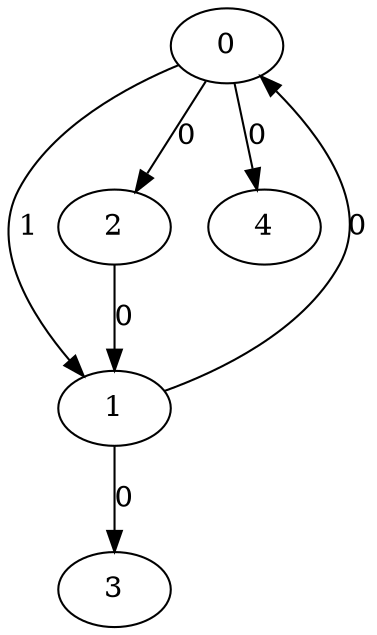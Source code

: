 // Source:22 Canonical: -1 1 0 -1 0 0 -1 -1 0 -1 -1 0 -1 -1 -1 -1 -1 -1 -1 -1 -1 -1 -1 -1 -1
digraph HRA_from_22_graph_000 {
  0 -> 1 [label="1"];
  0 -> 2 [label="0"];
  1 -> 0 [label="0"];
  1 -> 3 [label="0"];
  2 -> 1 [label="0"];
  0 -> 4 [label="0"];
}

// Source:22 Canonical: -1 1 0 -1 0 0 -1 -1 0 -1 -1 0 -1 -1 -1 -1 -1 -1 -1 -1 0 -1 -1 -1 -1
digraph HRA_from_22_graph_001 {
  0 -> 1 [label="1"];
  0 -> 2 [label="0"];
  1 -> 0 [label="0"];
  1 -> 3 [label="0"];
  2 -> 1 [label="0"];
  0 -> 4 [label="0"];
  4 -> 0 [label="0"];
}

// Source:22 Canonical: -1 1 0 -1 -1 0 -1 -1 0 0 -1 0 -1 -1 -1 -1 -1 -1 -1 -1 -1 -1 -1 -1 -1
digraph HRA_from_22_graph_002 {
  0 -> 1 [label="1"];
  0 -> 2 [label="0"];
  1 -> 0 [label="0"];
  1 -> 3 [label="0"];
  2 -> 1 [label="0"];
  1 -> 4 [label="0"];
}

// Source:22 Canonical: -1 1 0 -1 0 0 -1 -1 0 0 -1 0 -1 -1 -1 -1 -1 -1 -1 -1 -1 -1 -1 -1 -1
digraph HRA_from_22_graph_003 {
  0 -> 1 [label="1"];
  0 -> 2 [label="0"];
  1 -> 0 [label="0"];
  1 -> 3 [label="0"];
  2 -> 1 [label="0"];
  0 -> 4 [label="0"];
  1 -> 4 [label="0"];
}

// Source:22 Canonical: -1 1 0 -1 -1 0 -1 -1 0 0 -1 0 -1 -1 -1 -1 -1 -1 -1 -1 0 -1 -1 -1 -1
digraph HRA_from_22_graph_004 {
  0 -> 1 [label="1"];
  0 -> 2 [label="0"];
  1 -> 0 [label="0"];
  1 -> 3 [label="0"];
  2 -> 1 [label="0"];
  4 -> 0 [label="0"];
  1 -> 4 [label="0"];
}

// Source:22 Canonical: -1 1 0 -1 0 0 -1 -1 0 0 -1 0 -1 -1 -1 -1 -1 -1 -1 -1 0 -1 -1 -1 -1
digraph HRA_from_22_graph_005 {
  0 -> 1 [label="1"];
  0 -> 2 [label="0"];
  1 -> 0 [label="0"];
  1 -> 3 [label="0"];
  2 -> 1 [label="0"];
  0 -> 4 [label="0"];
  4 -> 0 [label="0"];
  1 -> 4 [label="0"];
}

// Source:22 Canonical: -1 1 0 -1 0 0 -1 -1 0 -1 -1 0 -1 -1 -1 -1 -1 -1 -1 -1 -1 0 -1 -1 -1
digraph HRA_from_22_graph_006 {
  0 -> 1 [label="1"];
  0 -> 2 [label="0"];
  1 -> 0 [label="0"];
  1 -> 3 [label="0"];
  2 -> 1 [label="0"];
  0 -> 4 [label="0"];
  4 -> 1 [label="0"];
}

// Source:22 Canonical: -1 1 0 -1 0 0 -1 -1 0 -1 -1 0 -1 -1 -1 -1 -1 -1 -1 -1 0 0 -1 -1 -1
digraph HRA_from_22_graph_007 {
  0 -> 1 [label="1"];
  0 -> 2 [label="0"];
  1 -> 0 [label="0"];
  1 -> 3 [label="0"];
  2 -> 1 [label="0"];
  0 -> 4 [label="0"];
  4 -> 0 [label="0"];
  4 -> 1 [label="0"];
}

// Source:22 Canonical: -1 1 0 -1 -1 0 -1 -1 0 0 -1 0 -1 -1 -1 -1 -1 -1 -1 -1 -1 0 -1 -1 -1
digraph HRA_from_22_graph_008 {
  0 -> 1 [label="1"];
  0 -> 2 [label="0"];
  1 -> 0 [label="0"];
  1 -> 3 [label="0"];
  2 -> 1 [label="0"];
  1 -> 4 [label="0"];
  4 -> 1 [label="0"];
}

// Source:22 Canonical: -1 1 0 -1 0 0 -1 -1 0 0 -1 0 -1 -1 -1 -1 -1 -1 -1 -1 -1 0 -1 -1 -1
digraph HRA_from_22_graph_009 {
  0 -> 1 [label="1"];
  0 -> 2 [label="0"];
  1 -> 0 [label="0"];
  1 -> 3 [label="0"];
  2 -> 1 [label="0"];
  0 -> 4 [label="0"];
  1 -> 4 [label="0"];
  4 -> 1 [label="0"];
}

// Source:22 Canonical: -1 1 0 -1 -1 0 -1 -1 0 0 -1 0 -1 -1 -1 -1 -1 -1 -1 -1 0 0 -1 -1 -1
digraph HRA_from_22_graph_010 {
  0 -> 1 [label="1"];
  0 -> 2 [label="0"];
  1 -> 0 [label="0"];
  1 -> 3 [label="0"];
  2 -> 1 [label="0"];
  4 -> 0 [label="0"];
  1 -> 4 [label="0"];
  4 -> 1 [label="0"];
}

// Source:22 Canonical: -1 1 0 -1 0 0 -1 -1 0 0 -1 0 -1 -1 -1 -1 -1 -1 -1 -1 0 0 -1 -1 -1
digraph HRA_from_22_graph_011 {
  0 -> 1 [label="1"];
  0 -> 2 [label="0"];
  1 -> 0 [label="0"];
  1 -> 3 [label="0"];
  2 -> 1 [label="0"];
  0 -> 4 [label="0"];
  4 -> 0 [label="0"];
  1 -> 4 [label="0"];
  4 -> 1 [label="0"];
}

// Source:22 Canonical: -1 1 0 -1 -1 0 -1 -1 0 -1 -1 0 -1 -1 0 -1 -1 -1 -1 -1 -1 -1 -1 -1 -1
digraph HRA_from_22_graph_012 {
  0 -> 1 [label="1"];
  0 -> 2 [label="0"];
  1 -> 0 [label="0"];
  1 -> 3 [label="0"];
  2 -> 1 [label="0"];
  2 -> 4 [label="0"];
}

// Source:22 Canonical: -1 1 0 -1 0 0 -1 -1 0 -1 -1 0 -1 -1 0 -1 -1 -1 -1 -1 -1 -1 -1 -1 -1
digraph HRA_from_22_graph_013 {
  0 -> 1 [label="1"];
  0 -> 2 [label="0"];
  1 -> 0 [label="0"];
  1 -> 3 [label="0"];
  2 -> 1 [label="0"];
  0 -> 4 [label="0"];
  2 -> 4 [label="0"];
}

// Source:22 Canonical: -1 1 0 -1 -1 0 -1 -1 0 -1 -1 0 -1 -1 0 -1 -1 -1 -1 -1 0 -1 -1 -1 -1
digraph HRA_from_22_graph_014 {
  0 -> 1 [label="1"];
  0 -> 2 [label="0"];
  1 -> 0 [label="0"];
  1 -> 3 [label="0"];
  2 -> 1 [label="0"];
  4 -> 0 [label="0"];
  2 -> 4 [label="0"];
}

// Source:22 Canonical: -1 1 0 -1 0 0 -1 -1 0 -1 -1 0 -1 -1 0 -1 -1 -1 -1 -1 0 -1 -1 -1 -1
digraph HRA_from_22_graph_015 {
  0 -> 1 [label="1"];
  0 -> 2 [label="0"];
  1 -> 0 [label="0"];
  1 -> 3 [label="0"];
  2 -> 1 [label="0"];
  0 -> 4 [label="0"];
  4 -> 0 [label="0"];
  2 -> 4 [label="0"];
}

// Source:22 Canonical: -1 1 0 -1 -1 0 -1 -1 0 0 -1 0 -1 -1 0 -1 -1 -1 -1 -1 -1 -1 -1 -1 -1
digraph HRA_from_22_graph_016 {
  0 -> 1 [label="1"];
  0 -> 2 [label="0"];
  1 -> 0 [label="0"];
  1 -> 3 [label="0"];
  2 -> 1 [label="0"];
  1 -> 4 [label="0"];
  2 -> 4 [label="0"];
}

// Source:22 Canonical: -1 1 0 -1 0 0 -1 -1 0 0 -1 0 -1 -1 0 -1 -1 -1 -1 -1 -1 -1 -1 -1 -1
digraph HRA_from_22_graph_017 {
  0 -> 1 [label="1"];
  0 -> 2 [label="0"];
  1 -> 0 [label="0"];
  1 -> 3 [label="0"];
  2 -> 1 [label="0"];
  0 -> 4 [label="0"];
  1 -> 4 [label="0"];
  2 -> 4 [label="0"];
}

// Source:22 Canonical: -1 1 0 -1 -1 0 -1 -1 0 0 -1 0 -1 -1 0 -1 -1 -1 -1 -1 0 -1 -1 -1 -1
digraph HRA_from_22_graph_018 {
  0 -> 1 [label="1"];
  0 -> 2 [label="0"];
  1 -> 0 [label="0"];
  1 -> 3 [label="0"];
  2 -> 1 [label="0"];
  4 -> 0 [label="0"];
  1 -> 4 [label="0"];
  2 -> 4 [label="0"];
}

// Source:22 Canonical: -1 1 0 -1 0 0 -1 -1 0 0 -1 0 -1 -1 0 -1 -1 -1 -1 -1 0 -1 -1 -1 -1
digraph HRA_from_22_graph_019 {
  0 -> 1 [label="1"];
  0 -> 2 [label="0"];
  1 -> 0 [label="0"];
  1 -> 3 [label="0"];
  2 -> 1 [label="0"];
  0 -> 4 [label="0"];
  4 -> 0 [label="0"];
  1 -> 4 [label="0"];
  2 -> 4 [label="0"];
}

// Source:22 Canonical: -1 1 0 -1 -1 0 -1 -1 0 -1 -1 0 -1 -1 0 -1 -1 -1 -1 -1 -1 0 -1 -1 -1
digraph HRA_from_22_graph_020 {
  0 -> 1 [label="1"];
  0 -> 2 [label="0"];
  1 -> 0 [label="0"];
  1 -> 3 [label="0"];
  2 -> 1 [label="0"];
  4 -> 1 [label="0"];
  2 -> 4 [label="0"];
}

// Source:22 Canonical: -1 1 0 -1 0 0 -1 -1 0 -1 -1 0 -1 -1 0 -1 -1 -1 -1 -1 -1 0 -1 -1 -1
digraph HRA_from_22_graph_021 {
  0 -> 1 [label="1"];
  0 -> 2 [label="0"];
  1 -> 0 [label="0"];
  1 -> 3 [label="0"];
  2 -> 1 [label="0"];
  0 -> 4 [label="0"];
  4 -> 1 [label="0"];
  2 -> 4 [label="0"];
}

// Source:22 Canonical: -1 1 0 -1 -1 0 -1 -1 0 -1 -1 0 -1 -1 0 -1 -1 -1 -1 -1 0 0 -1 -1 -1
digraph HRA_from_22_graph_022 {
  0 -> 1 [label="1"];
  0 -> 2 [label="0"];
  1 -> 0 [label="0"];
  1 -> 3 [label="0"];
  2 -> 1 [label="0"];
  4 -> 0 [label="0"];
  4 -> 1 [label="0"];
  2 -> 4 [label="0"];
}

// Source:22 Canonical: -1 1 0 -1 0 0 -1 -1 0 -1 -1 0 -1 -1 0 -1 -1 -1 -1 -1 0 0 -1 -1 -1
digraph HRA_from_22_graph_023 {
  0 -> 1 [label="1"];
  0 -> 2 [label="0"];
  1 -> 0 [label="0"];
  1 -> 3 [label="0"];
  2 -> 1 [label="0"];
  0 -> 4 [label="0"];
  4 -> 0 [label="0"];
  4 -> 1 [label="0"];
  2 -> 4 [label="0"];
}

// Source:22 Canonical: -1 1 0 -1 -1 0 -1 -1 0 0 -1 0 -1 -1 0 -1 -1 -1 -1 -1 -1 0 -1 -1 -1
digraph HRA_from_22_graph_024 {
  0 -> 1 [label="1"];
  0 -> 2 [label="0"];
  1 -> 0 [label="0"];
  1 -> 3 [label="0"];
  2 -> 1 [label="0"];
  1 -> 4 [label="0"];
  4 -> 1 [label="0"];
  2 -> 4 [label="0"];
}

// Source:22 Canonical: -1 1 0 -1 0 0 -1 -1 0 0 -1 0 -1 -1 0 -1 -1 -1 -1 -1 -1 0 -1 -1 -1
digraph HRA_from_22_graph_025 {
  0 -> 1 [label="1"];
  0 -> 2 [label="0"];
  1 -> 0 [label="0"];
  1 -> 3 [label="0"];
  2 -> 1 [label="0"];
  0 -> 4 [label="0"];
  1 -> 4 [label="0"];
  4 -> 1 [label="0"];
  2 -> 4 [label="0"];
}

// Source:22 Canonical: -1 1 0 -1 -1 0 -1 -1 0 0 -1 0 -1 -1 0 -1 -1 -1 -1 -1 0 0 -1 -1 -1
digraph HRA_from_22_graph_026 {
  0 -> 1 [label="1"];
  0 -> 2 [label="0"];
  1 -> 0 [label="0"];
  1 -> 3 [label="0"];
  2 -> 1 [label="0"];
  4 -> 0 [label="0"];
  1 -> 4 [label="0"];
  4 -> 1 [label="0"];
  2 -> 4 [label="0"];
}

// Source:22 Canonical: -1 1 0 -1 0 0 -1 -1 0 0 -1 0 -1 -1 0 -1 -1 -1 -1 -1 0 0 -1 -1 -1
digraph HRA_from_22_graph_027 {
  0 -> 1 [label="1"];
  0 -> 2 [label="0"];
  1 -> 0 [label="0"];
  1 -> 3 [label="0"];
  2 -> 1 [label="0"];
  0 -> 4 [label="0"];
  4 -> 0 [label="0"];
  1 -> 4 [label="0"];
  4 -> 1 [label="0"];
  2 -> 4 [label="0"];
}

// Source:22 Canonical: -1 1 0 -1 0 0 -1 -1 0 -1 -1 0 -1 -1 -1 -1 -1 -1 -1 -1 -1 -1 0 -1 -1
digraph HRA_from_22_graph_028 {
  0 -> 1 [label="1"];
  0 -> 2 [label="0"];
  1 -> 0 [label="0"];
  1 -> 3 [label="0"];
  2 -> 1 [label="0"];
  0 -> 4 [label="0"];
  4 -> 2 [label="0"];
}

// Source:22 Canonical: -1 1 0 -1 0 0 -1 -1 0 -1 -1 0 -1 -1 -1 -1 -1 -1 -1 -1 0 -1 0 -1 -1
digraph HRA_from_22_graph_029 {
  0 -> 1 [label="1"];
  0 -> 2 [label="0"];
  1 -> 0 [label="0"];
  1 -> 3 [label="0"];
  2 -> 1 [label="0"];
  0 -> 4 [label="0"];
  4 -> 0 [label="0"];
  4 -> 2 [label="0"];
}

// Source:22 Canonical: -1 1 0 -1 -1 0 -1 -1 0 0 -1 0 -1 -1 -1 -1 -1 -1 -1 -1 -1 -1 0 -1 -1
digraph HRA_from_22_graph_030 {
  0 -> 1 [label="1"];
  0 -> 2 [label="0"];
  1 -> 0 [label="0"];
  1 -> 3 [label="0"];
  2 -> 1 [label="0"];
  1 -> 4 [label="0"];
  4 -> 2 [label="0"];
}

// Source:22 Canonical: -1 1 0 -1 0 0 -1 -1 0 0 -1 0 -1 -1 -1 -1 -1 -1 -1 -1 -1 -1 0 -1 -1
digraph HRA_from_22_graph_031 {
  0 -> 1 [label="1"];
  0 -> 2 [label="0"];
  1 -> 0 [label="0"];
  1 -> 3 [label="0"];
  2 -> 1 [label="0"];
  0 -> 4 [label="0"];
  1 -> 4 [label="0"];
  4 -> 2 [label="0"];
}

// Source:22 Canonical: -1 1 0 -1 -1 0 -1 -1 0 0 -1 0 -1 -1 -1 -1 -1 -1 -1 -1 0 -1 0 -1 -1
digraph HRA_from_22_graph_032 {
  0 -> 1 [label="1"];
  0 -> 2 [label="0"];
  1 -> 0 [label="0"];
  1 -> 3 [label="0"];
  2 -> 1 [label="0"];
  4 -> 0 [label="0"];
  1 -> 4 [label="0"];
  4 -> 2 [label="0"];
}

// Source:22 Canonical: -1 1 0 -1 0 0 -1 -1 0 0 -1 0 -1 -1 -1 -1 -1 -1 -1 -1 0 -1 0 -1 -1
digraph HRA_from_22_graph_033 {
  0 -> 1 [label="1"];
  0 -> 2 [label="0"];
  1 -> 0 [label="0"];
  1 -> 3 [label="0"];
  2 -> 1 [label="0"];
  0 -> 4 [label="0"];
  4 -> 0 [label="0"];
  1 -> 4 [label="0"];
  4 -> 2 [label="0"];
}

// Source:22 Canonical: -1 1 0 -1 0 0 -1 -1 0 -1 -1 0 -1 -1 -1 -1 -1 -1 -1 -1 -1 0 0 -1 -1
digraph HRA_from_22_graph_034 {
  0 -> 1 [label="1"];
  0 -> 2 [label="0"];
  1 -> 0 [label="0"];
  1 -> 3 [label="0"];
  2 -> 1 [label="0"];
  0 -> 4 [label="0"];
  4 -> 1 [label="0"];
  4 -> 2 [label="0"];
}

// Source:22 Canonical: -1 1 0 -1 0 0 -1 -1 0 -1 -1 0 -1 -1 -1 -1 -1 -1 -1 -1 0 0 0 -1 -1
digraph HRA_from_22_graph_035 {
  0 -> 1 [label="1"];
  0 -> 2 [label="0"];
  1 -> 0 [label="0"];
  1 -> 3 [label="0"];
  2 -> 1 [label="0"];
  0 -> 4 [label="0"];
  4 -> 0 [label="0"];
  4 -> 1 [label="0"];
  4 -> 2 [label="0"];
}

// Source:22 Canonical: -1 1 0 -1 -1 0 -1 -1 0 0 -1 0 -1 -1 -1 -1 -1 -1 -1 -1 -1 0 0 -1 -1
digraph HRA_from_22_graph_036 {
  0 -> 1 [label="1"];
  0 -> 2 [label="0"];
  1 -> 0 [label="0"];
  1 -> 3 [label="0"];
  2 -> 1 [label="0"];
  1 -> 4 [label="0"];
  4 -> 1 [label="0"];
  4 -> 2 [label="0"];
}

// Source:22 Canonical: -1 1 0 -1 0 0 -1 -1 0 0 -1 0 -1 -1 -1 -1 -1 -1 -1 -1 -1 0 0 -1 -1
digraph HRA_from_22_graph_037 {
  0 -> 1 [label="1"];
  0 -> 2 [label="0"];
  1 -> 0 [label="0"];
  1 -> 3 [label="0"];
  2 -> 1 [label="0"];
  0 -> 4 [label="0"];
  1 -> 4 [label="0"];
  4 -> 1 [label="0"];
  4 -> 2 [label="0"];
}

// Source:22 Canonical: -1 1 0 -1 -1 0 -1 -1 0 0 -1 0 -1 -1 -1 -1 -1 -1 -1 -1 0 0 0 -1 -1
digraph HRA_from_22_graph_038 {
  0 -> 1 [label="1"];
  0 -> 2 [label="0"];
  1 -> 0 [label="0"];
  1 -> 3 [label="0"];
  2 -> 1 [label="0"];
  4 -> 0 [label="0"];
  1 -> 4 [label="0"];
  4 -> 1 [label="0"];
  4 -> 2 [label="0"];
}

// Source:22 Canonical: -1 1 0 -1 0 0 -1 -1 0 0 -1 0 -1 -1 -1 -1 -1 -1 -1 -1 0 0 0 -1 -1
digraph HRA_from_22_graph_039 {
  0 -> 1 [label="1"];
  0 -> 2 [label="0"];
  1 -> 0 [label="0"];
  1 -> 3 [label="0"];
  2 -> 1 [label="0"];
  0 -> 4 [label="0"];
  4 -> 0 [label="0"];
  1 -> 4 [label="0"];
  4 -> 1 [label="0"];
  4 -> 2 [label="0"];
}

// Source:22 Canonical: -1 1 0 -1 -1 0 -1 -1 0 -1 -1 0 -1 -1 0 -1 -1 -1 -1 -1 -1 -1 0 -1 -1
digraph HRA_from_22_graph_040 {
  0 -> 1 [label="1"];
  0 -> 2 [label="0"];
  1 -> 0 [label="0"];
  1 -> 3 [label="0"];
  2 -> 1 [label="0"];
  2 -> 4 [label="0"];
  4 -> 2 [label="0"];
}

// Source:22 Canonical: -1 1 0 -1 0 0 -1 -1 0 -1 -1 0 -1 -1 0 -1 -1 -1 -1 -1 -1 -1 0 -1 -1
digraph HRA_from_22_graph_041 {
  0 -> 1 [label="1"];
  0 -> 2 [label="0"];
  1 -> 0 [label="0"];
  1 -> 3 [label="0"];
  2 -> 1 [label="0"];
  0 -> 4 [label="0"];
  2 -> 4 [label="0"];
  4 -> 2 [label="0"];
}

// Source:22 Canonical: -1 1 0 -1 -1 0 -1 -1 0 -1 -1 0 -1 -1 0 -1 -1 -1 -1 -1 0 -1 0 -1 -1
digraph HRA_from_22_graph_042 {
  0 -> 1 [label="1"];
  0 -> 2 [label="0"];
  1 -> 0 [label="0"];
  1 -> 3 [label="0"];
  2 -> 1 [label="0"];
  4 -> 0 [label="0"];
  2 -> 4 [label="0"];
  4 -> 2 [label="0"];
}

// Source:22 Canonical: -1 1 0 -1 0 0 -1 -1 0 -1 -1 0 -1 -1 0 -1 -1 -1 -1 -1 0 -1 0 -1 -1
digraph HRA_from_22_graph_043 {
  0 -> 1 [label="1"];
  0 -> 2 [label="0"];
  1 -> 0 [label="0"];
  1 -> 3 [label="0"];
  2 -> 1 [label="0"];
  0 -> 4 [label="0"];
  4 -> 0 [label="0"];
  2 -> 4 [label="0"];
  4 -> 2 [label="0"];
}

// Source:22 Canonical: -1 1 0 -1 -1 0 -1 -1 0 0 -1 0 -1 -1 0 -1 -1 -1 -1 -1 -1 -1 0 -1 -1
digraph HRA_from_22_graph_044 {
  0 -> 1 [label="1"];
  0 -> 2 [label="0"];
  1 -> 0 [label="0"];
  1 -> 3 [label="0"];
  2 -> 1 [label="0"];
  1 -> 4 [label="0"];
  2 -> 4 [label="0"];
  4 -> 2 [label="0"];
}

// Source:22 Canonical: -1 1 0 -1 0 0 -1 -1 0 0 -1 0 -1 -1 0 -1 -1 -1 -1 -1 -1 -1 0 -1 -1
digraph HRA_from_22_graph_045 {
  0 -> 1 [label="1"];
  0 -> 2 [label="0"];
  1 -> 0 [label="0"];
  1 -> 3 [label="0"];
  2 -> 1 [label="0"];
  0 -> 4 [label="0"];
  1 -> 4 [label="0"];
  2 -> 4 [label="0"];
  4 -> 2 [label="0"];
}

// Source:22 Canonical: -1 1 0 -1 -1 0 -1 -1 0 0 -1 0 -1 -1 0 -1 -1 -1 -1 -1 0 -1 0 -1 -1
digraph HRA_from_22_graph_046 {
  0 -> 1 [label="1"];
  0 -> 2 [label="0"];
  1 -> 0 [label="0"];
  1 -> 3 [label="0"];
  2 -> 1 [label="0"];
  4 -> 0 [label="0"];
  1 -> 4 [label="0"];
  2 -> 4 [label="0"];
  4 -> 2 [label="0"];
}

// Source:22 Canonical: -1 1 0 -1 0 0 -1 -1 0 0 -1 0 -1 -1 0 -1 -1 -1 -1 -1 0 -1 0 -1 -1
digraph HRA_from_22_graph_047 {
  0 -> 1 [label="1"];
  0 -> 2 [label="0"];
  1 -> 0 [label="0"];
  1 -> 3 [label="0"];
  2 -> 1 [label="0"];
  0 -> 4 [label="0"];
  4 -> 0 [label="0"];
  1 -> 4 [label="0"];
  2 -> 4 [label="0"];
  4 -> 2 [label="0"];
}

// Source:22 Canonical: -1 1 0 -1 -1 0 -1 -1 0 -1 -1 0 -1 -1 0 -1 -1 -1 -1 -1 -1 0 0 -1 -1
digraph HRA_from_22_graph_048 {
  0 -> 1 [label="1"];
  0 -> 2 [label="0"];
  1 -> 0 [label="0"];
  1 -> 3 [label="0"];
  2 -> 1 [label="0"];
  4 -> 1 [label="0"];
  2 -> 4 [label="0"];
  4 -> 2 [label="0"];
}

// Source:22 Canonical: -1 1 0 -1 0 0 -1 -1 0 -1 -1 0 -1 -1 0 -1 -1 -1 -1 -1 -1 0 0 -1 -1
digraph HRA_from_22_graph_049 {
  0 -> 1 [label="1"];
  0 -> 2 [label="0"];
  1 -> 0 [label="0"];
  1 -> 3 [label="0"];
  2 -> 1 [label="0"];
  0 -> 4 [label="0"];
  4 -> 1 [label="0"];
  2 -> 4 [label="0"];
  4 -> 2 [label="0"];
}

// Source:22 Canonical: -1 1 0 -1 -1 0 -1 -1 0 -1 -1 0 -1 -1 0 -1 -1 -1 -1 -1 0 0 0 -1 -1
digraph HRA_from_22_graph_050 {
  0 -> 1 [label="1"];
  0 -> 2 [label="0"];
  1 -> 0 [label="0"];
  1 -> 3 [label="0"];
  2 -> 1 [label="0"];
  4 -> 0 [label="0"];
  4 -> 1 [label="0"];
  2 -> 4 [label="0"];
  4 -> 2 [label="0"];
}

// Source:22 Canonical: -1 1 0 -1 0 0 -1 -1 0 -1 -1 0 -1 -1 0 -1 -1 -1 -1 -1 0 0 0 -1 -1
digraph HRA_from_22_graph_051 {
  0 -> 1 [label="1"];
  0 -> 2 [label="0"];
  1 -> 0 [label="0"];
  1 -> 3 [label="0"];
  2 -> 1 [label="0"];
  0 -> 4 [label="0"];
  4 -> 0 [label="0"];
  4 -> 1 [label="0"];
  2 -> 4 [label="0"];
  4 -> 2 [label="0"];
}

// Source:22 Canonical: -1 1 0 -1 -1 0 -1 -1 0 0 -1 0 -1 -1 0 -1 -1 -1 -1 -1 -1 0 0 -1 -1
digraph HRA_from_22_graph_052 {
  0 -> 1 [label="1"];
  0 -> 2 [label="0"];
  1 -> 0 [label="0"];
  1 -> 3 [label="0"];
  2 -> 1 [label="0"];
  1 -> 4 [label="0"];
  4 -> 1 [label="0"];
  2 -> 4 [label="0"];
  4 -> 2 [label="0"];
}

// Source:22 Canonical: -1 1 0 -1 0 0 -1 -1 0 0 -1 0 -1 -1 0 -1 -1 -1 -1 -1 -1 0 0 -1 -1
digraph HRA_from_22_graph_053 {
  0 -> 1 [label="1"];
  0 -> 2 [label="0"];
  1 -> 0 [label="0"];
  1 -> 3 [label="0"];
  2 -> 1 [label="0"];
  0 -> 4 [label="0"];
  1 -> 4 [label="0"];
  4 -> 1 [label="0"];
  2 -> 4 [label="0"];
  4 -> 2 [label="0"];
}

// Source:22 Canonical: -1 1 0 -1 -1 0 -1 -1 0 0 -1 0 -1 -1 0 -1 -1 -1 -1 -1 0 0 0 -1 -1
digraph HRA_from_22_graph_054 {
  0 -> 1 [label="1"];
  0 -> 2 [label="0"];
  1 -> 0 [label="0"];
  1 -> 3 [label="0"];
  2 -> 1 [label="0"];
  4 -> 0 [label="0"];
  1 -> 4 [label="0"];
  4 -> 1 [label="0"];
  2 -> 4 [label="0"];
  4 -> 2 [label="0"];
}

// Source:22 Canonical: -1 1 0 -1 0 0 -1 -1 0 0 -1 0 -1 -1 0 -1 -1 -1 -1 -1 0 0 0 -1 -1
digraph HRA_from_22_graph_055 {
  0 -> 1 [label="1"];
  0 -> 2 [label="0"];
  1 -> 0 [label="0"];
  1 -> 3 [label="0"];
  2 -> 1 [label="0"];
  0 -> 4 [label="0"];
  4 -> 0 [label="0"];
  1 -> 4 [label="0"];
  4 -> 1 [label="0"];
  2 -> 4 [label="0"];
  4 -> 2 [label="0"];
}

// Source:22 Canonical: -1 1 0 -1 -1 0 -1 -1 0 -1 -1 0 -1 -1 -1 -1 -1 -1 -1 0 -1 -1 -1 -1 -1
digraph HRA_from_22_graph_056 {
  0 -> 1 [label="1"];
  0 -> 2 [label="0"];
  1 -> 0 [label="0"];
  1 -> 3 [label="0"];
  2 -> 1 [label="0"];
  3 -> 4 [label="0"];
}

// Source:22 Canonical: -1 1 0 -1 0 0 -1 -1 0 -1 -1 0 -1 -1 -1 -1 -1 -1 -1 0 -1 -1 -1 -1 -1
digraph HRA_from_22_graph_057 {
  0 -> 1 [label="1"];
  0 -> 2 [label="0"];
  1 -> 0 [label="0"];
  1 -> 3 [label="0"];
  2 -> 1 [label="0"];
  0 -> 4 [label="0"];
  3 -> 4 [label="0"];
}

// Source:22 Canonical: -1 1 0 -1 -1 0 -1 -1 0 -1 -1 0 -1 -1 -1 -1 -1 -1 -1 0 0 -1 -1 -1 -1
digraph HRA_from_22_graph_058 {
  0 -> 1 [label="1"];
  0 -> 2 [label="0"];
  1 -> 0 [label="0"];
  1 -> 3 [label="0"];
  2 -> 1 [label="0"];
  4 -> 0 [label="0"];
  3 -> 4 [label="0"];
}

// Source:22 Canonical: -1 1 0 -1 0 0 -1 -1 0 -1 -1 0 -1 -1 -1 -1 -1 -1 -1 0 0 -1 -1 -1 -1
digraph HRA_from_22_graph_059 {
  0 -> 1 [label="1"];
  0 -> 2 [label="0"];
  1 -> 0 [label="0"];
  1 -> 3 [label="0"];
  2 -> 1 [label="0"];
  0 -> 4 [label="0"];
  4 -> 0 [label="0"];
  3 -> 4 [label="0"];
}

// Source:22 Canonical: -1 1 0 -1 -1 0 -1 -1 0 0 -1 0 -1 -1 -1 -1 -1 -1 -1 0 -1 -1 -1 -1 -1
digraph HRA_from_22_graph_060 {
  0 -> 1 [label="1"];
  0 -> 2 [label="0"];
  1 -> 0 [label="0"];
  1 -> 3 [label="0"];
  2 -> 1 [label="0"];
  1 -> 4 [label="0"];
  3 -> 4 [label="0"];
}

// Source:22 Canonical: -1 1 0 -1 0 0 -1 -1 0 0 -1 0 -1 -1 -1 -1 -1 -1 -1 0 -1 -1 -1 -1 -1
digraph HRA_from_22_graph_061 {
  0 -> 1 [label="1"];
  0 -> 2 [label="0"];
  1 -> 0 [label="0"];
  1 -> 3 [label="0"];
  2 -> 1 [label="0"];
  0 -> 4 [label="0"];
  1 -> 4 [label="0"];
  3 -> 4 [label="0"];
}

// Source:22 Canonical: -1 1 0 -1 -1 0 -1 -1 0 0 -1 0 -1 -1 -1 -1 -1 -1 -1 0 0 -1 -1 -1 -1
digraph HRA_from_22_graph_062 {
  0 -> 1 [label="1"];
  0 -> 2 [label="0"];
  1 -> 0 [label="0"];
  1 -> 3 [label="0"];
  2 -> 1 [label="0"];
  4 -> 0 [label="0"];
  1 -> 4 [label="0"];
  3 -> 4 [label="0"];
}

// Source:22 Canonical: -1 1 0 -1 0 0 -1 -1 0 0 -1 0 -1 -1 -1 -1 -1 -1 -1 0 0 -1 -1 -1 -1
digraph HRA_from_22_graph_063 {
  0 -> 1 [label="1"];
  0 -> 2 [label="0"];
  1 -> 0 [label="0"];
  1 -> 3 [label="0"];
  2 -> 1 [label="0"];
  0 -> 4 [label="0"];
  4 -> 0 [label="0"];
  1 -> 4 [label="0"];
  3 -> 4 [label="0"];
}

// Source:22 Canonical: -1 1 0 -1 -1 0 -1 -1 0 -1 -1 0 -1 -1 -1 -1 -1 -1 -1 0 -1 0 -1 -1 -1
digraph HRA_from_22_graph_064 {
  0 -> 1 [label="1"];
  0 -> 2 [label="0"];
  1 -> 0 [label="0"];
  1 -> 3 [label="0"];
  2 -> 1 [label="0"];
  4 -> 1 [label="0"];
  3 -> 4 [label="0"];
}

// Source:22 Canonical: -1 1 0 -1 0 0 -1 -1 0 -1 -1 0 -1 -1 -1 -1 -1 -1 -1 0 -1 0 -1 -1 -1
digraph HRA_from_22_graph_065 {
  0 -> 1 [label="1"];
  0 -> 2 [label="0"];
  1 -> 0 [label="0"];
  1 -> 3 [label="0"];
  2 -> 1 [label="0"];
  0 -> 4 [label="0"];
  4 -> 1 [label="0"];
  3 -> 4 [label="0"];
}

// Source:22 Canonical: -1 1 0 -1 -1 0 -1 -1 0 -1 -1 0 -1 -1 -1 -1 -1 -1 -1 0 0 0 -1 -1 -1
digraph HRA_from_22_graph_066 {
  0 -> 1 [label="1"];
  0 -> 2 [label="0"];
  1 -> 0 [label="0"];
  1 -> 3 [label="0"];
  2 -> 1 [label="0"];
  4 -> 0 [label="0"];
  4 -> 1 [label="0"];
  3 -> 4 [label="0"];
}

// Source:22 Canonical: -1 1 0 -1 0 0 -1 -1 0 -1 -1 0 -1 -1 -1 -1 -1 -1 -1 0 0 0 -1 -1 -1
digraph HRA_from_22_graph_067 {
  0 -> 1 [label="1"];
  0 -> 2 [label="0"];
  1 -> 0 [label="0"];
  1 -> 3 [label="0"];
  2 -> 1 [label="0"];
  0 -> 4 [label="0"];
  4 -> 0 [label="0"];
  4 -> 1 [label="0"];
  3 -> 4 [label="0"];
}

// Source:22 Canonical: -1 1 0 -1 -1 0 -1 -1 0 0 -1 0 -1 -1 -1 -1 -1 -1 -1 0 -1 0 -1 -1 -1
digraph HRA_from_22_graph_068 {
  0 -> 1 [label="1"];
  0 -> 2 [label="0"];
  1 -> 0 [label="0"];
  1 -> 3 [label="0"];
  2 -> 1 [label="0"];
  1 -> 4 [label="0"];
  4 -> 1 [label="0"];
  3 -> 4 [label="0"];
}

// Source:22 Canonical: -1 1 0 -1 0 0 -1 -1 0 0 -1 0 -1 -1 -1 -1 -1 -1 -1 0 -1 0 -1 -1 -1
digraph HRA_from_22_graph_069 {
  0 -> 1 [label="1"];
  0 -> 2 [label="0"];
  1 -> 0 [label="0"];
  1 -> 3 [label="0"];
  2 -> 1 [label="0"];
  0 -> 4 [label="0"];
  1 -> 4 [label="0"];
  4 -> 1 [label="0"];
  3 -> 4 [label="0"];
}

// Source:22 Canonical: -1 1 0 -1 -1 0 -1 -1 0 0 -1 0 -1 -1 -1 -1 -1 -1 -1 0 0 0 -1 -1 -1
digraph HRA_from_22_graph_070 {
  0 -> 1 [label="1"];
  0 -> 2 [label="0"];
  1 -> 0 [label="0"];
  1 -> 3 [label="0"];
  2 -> 1 [label="0"];
  4 -> 0 [label="0"];
  1 -> 4 [label="0"];
  4 -> 1 [label="0"];
  3 -> 4 [label="0"];
}

// Source:22 Canonical: -1 1 0 -1 0 0 -1 -1 0 0 -1 0 -1 -1 -1 -1 -1 -1 -1 0 0 0 -1 -1 -1
digraph HRA_from_22_graph_071 {
  0 -> 1 [label="1"];
  0 -> 2 [label="0"];
  1 -> 0 [label="0"];
  1 -> 3 [label="0"];
  2 -> 1 [label="0"];
  0 -> 4 [label="0"];
  4 -> 0 [label="0"];
  1 -> 4 [label="0"];
  4 -> 1 [label="0"];
  3 -> 4 [label="0"];
}

// Source:22 Canonical: -1 1 0 -1 -1 0 -1 -1 0 -1 -1 0 -1 -1 0 -1 -1 -1 -1 0 -1 -1 -1 -1 -1
digraph HRA_from_22_graph_072 {
  0 -> 1 [label="1"];
  0 -> 2 [label="0"];
  1 -> 0 [label="0"];
  1 -> 3 [label="0"];
  2 -> 1 [label="0"];
  2 -> 4 [label="0"];
  3 -> 4 [label="0"];
}

// Source:22 Canonical: -1 1 0 -1 0 0 -1 -1 0 -1 -1 0 -1 -1 0 -1 -1 -1 -1 0 -1 -1 -1 -1 -1
digraph HRA_from_22_graph_073 {
  0 -> 1 [label="1"];
  0 -> 2 [label="0"];
  1 -> 0 [label="0"];
  1 -> 3 [label="0"];
  2 -> 1 [label="0"];
  0 -> 4 [label="0"];
  2 -> 4 [label="0"];
  3 -> 4 [label="0"];
}

// Source:22 Canonical: -1 1 0 -1 -1 0 -1 -1 0 -1 -1 0 -1 -1 0 -1 -1 -1 -1 0 0 -1 -1 -1 -1
digraph HRA_from_22_graph_074 {
  0 -> 1 [label="1"];
  0 -> 2 [label="0"];
  1 -> 0 [label="0"];
  1 -> 3 [label="0"];
  2 -> 1 [label="0"];
  4 -> 0 [label="0"];
  2 -> 4 [label="0"];
  3 -> 4 [label="0"];
}

// Source:22 Canonical: -1 1 0 -1 0 0 -1 -1 0 -1 -1 0 -1 -1 0 -1 -1 -1 -1 0 0 -1 -1 -1 -1
digraph HRA_from_22_graph_075 {
  0 -> 1 [label="1"];
  0 -> 2 [label="0"];
  1 -> 0 [label="0"];
  1 -> 3 [label="0"];
  2 -> 1 [label="0"];
  0 -> 4 [label="0"];
  4 -> 0 [label="0"];
  2 -> 4 [label="0"];
  3 -> 4 [label="0"];
}

// Source:22 Canonical: -1 1 0 -1 -1 0 -1 -1 0 0 -1 0 -1 -1 0 -1 -1 -1 -1 0 -1 -1 -1 -1 -1
digraph HRA_from_22_graph_076 {
  0 -> 1 [label="1"];
  0 -> 2 [label="0"];
  1 -> 0 [label="0"];
  1 -> 3 [label="0"];
  2 -> 1 [label="0"];
  1 -> 4 [label="0"];
  2 -> 4 [label="0"];
  3 -> 4 [label="0"];
}

// Source:22 Canonical: -1 1 0 -1 0 0 -1 -1 0 0 -1 0 -1 -1 0 -1 -1 -1 -1 0 -1 -1 -1 -1 -1
digraph HRA_from_22_graph_077 {
  0 -> 1 [label="1"];
  0 -> 2 [label="0"];
  1 -> 0 [label="0"];
  1 -> 3 [label="0"];
  2 -> 1 [label="0"];
  0 -> 4 [label="0"];
  1 -> 4 [label="0"];
  2 -> 4 [label="0"];
  3 -> 4 [label="0"];
}

// Source:22 Canonical: -1 1 0 -1 -1 0 -1 -1 0 0 -1 0 -1 -1 0 -1 -1 -1 -1 0 0 -1 -1 -1 -1
digraph HRA_from_22_graph_078 {
  0 -> 1 [label="1"];
  0 -> 2 [label="0"];
  1 -> 0 [label="0"];
  1 -> 3 [label="0"];
  2 -> 1 [label="0"];
  4 -> 0 [label="0"];
  1 -> 4 [label="0"];
  2 -> 4 [label="0"];
  3 -> 4 [label="0"];
}

// Source:22 Canonical: -1 1 0 -1 0 0 -1 -1 0 0 -1 0 -1 -1 0 -1 -1 -1 -1 0 0 -1 -1 -1 -1
digraph HRA_from_22_graph_079 {
  0 -> 1 [label="1"];
  0 -> 2 [label="0"];
  1 -> 0 [label="0"];
  1 -> 3 [label="0"];
  2 -> 1 [label="0"];
  0 -> 4 [label="0"];
  4 -> 0 [label="0"];
  1 -> 4 [label="0"];
  2 -> 4 [label="0"];
  3 -> 4 [label="0"];
}

// Source:22 Canonical: -1 1 0 -1 -1 0 -1 -1 0 -1 -1 0 -1 -1 0 -1 -1 -1 -1 0 -1 0 -1 -1 -1
digraph HRA_from_22_graph_080 {
  0 -> 1 [label="1"];
  0 -> 2 [label="0"];
  1 -> 0 [label="0"];
  1 -> 3 [label="0"];
  2 -> 1 [label="0"];
  4 -> 1 [label="0"];
  2 -> 4 [label="0"];
  3 -> 4 [label="0"];
}

// Source:22 Canonical: -1 1 0 -1 0 0 -1 -1 0 -1 -1 0 -1 -1 0 -1 -1 -1 -1 0 -1 0 -1 -1 -1
digraph HRA_from_22_graph_081 {
  0 -> 1 [label="1"];
  0 -> 2 [label="0"];
  1 -> 0 [label="0"];
  1 -> 3 [label="0"];
  2 -> 1 [label="0"];
  0 -> 4 [label="0"];
  4 -> 1 [label="0"];
  2 -> 4 [label="0"];
  3 -> 4 [label="0"];
}

// Source:22 Canonical: -1 1 0 -1 -1 0 -1 -1 0 -1 -1 0 -1 -1 0 -1 -1 -1 -1 0 0 0 -1 -1 -1
digraph HRA_from_22_graph_082 {
  0 -> 1 [label="1"];
  0 -> 2 [label="0"];
  1 -> 0 [label="0"];
  1 -> 3 [label="0"];
  2 -> 1 [label="0"];
  4 -> 0 [label="0"];
  4 -> 1 [label="0"];
  2 -> 4 [label="0"];
  3 -> 4 [label="0"];
}

// Source:22 Canonical: -1 1 0 -1 0 0 -1 -1 0 -1 -1 0 -1 -1 0 -1 -1 -1 -1 0 0 0 -1 -1 -1
digraph HRA_from_22_graph_083 {
  0 -> 1 [label="1"];
  0 -> 2 [label="0"];
  1 -> 0 [label="0"];
  1 -> 3 [label="0"];
  2 -> 1 [label="0"];
  0 -> 4 [label="0"];
  4 -> 0 [label="0"];
  4 -> 1 [label="0"];
  2 -> 4 [label="0"];
  3 -> 4 [label="0"];
}

// Source:22 Canonical: -1 1 0 -1 -1 0 -1 -1 0 0 -1 0 -1 -1 0 -1 -1 -1 -1 0 -1 0 -1 -1 -1
digraph HRA_from_22_graph_084 {
  0 -> 1 [label="1"];
  0 -> 2 [label="0"];
  1 -> 0 [label="0"];
  1 -> 3 [label="0"];
  2 -> 1 [label="0"];
  1 -> 4 [label="0"];
  4 -> 1 [label="0"];
  2 -> 4 [label="0"];
  3 -> 4 [label="0"];
}

// Source:22 Canonical: -1 1 0 -1 0 0 -1 -1 0 0 -1 0 -1 -1 0 -1 -1 -1 -1 0 -1 0 -1 -1 -1
digraph HRA_from_22_graph_085 {
  0 -> 1 [label="1"];
  0 -> 2 [label="0"];
  1 -> 0 [label="0"];
  1 -> 3 [label="0"];
  2 -> 1 [label="0"];
  0 -> 4 [label="0"];
  1 -> 4 [label="0"];
  4 -> 1 [label="0"];
  2 -> 4 [label="0"];
  3 -> 4 [label="0"];
}

// Source:22 Canonical: -1 1 0 -1 -1 0 -1 -1 0 0 -1 0 -1 -1 0 -1 -1 -1 -1 0 0 0 -1 -1 -1
digraph HRA_from_22_graph_086 {
  0 -> 1 [label="1"];
  0 -> 2 [label="0"];
  1 -> 0 [label="0"];
  1 -> 3 [label="0"];
  2 -> 1 [label="0"];
  4 -> 0 [label="0"];
  1 -> 4 [label="0"];
  4 -> 1 [label="0"];
  2 -> 4 [label="0"];
  3 -> 4 [label="0"];
}

// Source:22 Canonical: -1 1 0 -1 0 0 -1 -1 0 0 -1 0 -1 -1 0 -1 -1 -1 -1 0 0 0 -1 -1 -1
digraph HRA_from_22_graph_087 {
  0 -> 1 [label="1"];
  0 -> 2 [label="0"];
  1 -> 0 [label="0"];
  1 -> 3 [label="0"];
  2 -> 1 [label="0"];
  0 -> 4 [label="0"];
  4 -> 0 [label="0"];
  1 -> 4 [label="0"];
  4 -> 1 [label="0"];
  2 -> 4 [label="0"];
  3 -> 4 [label="0"];
}

// Source:22 Canonical: -1 1 0 -1 -1 0 -1 -1 0 -1 -1 0 -1 -1 -1 -1 -1 -1 -1 0 -1 -1 0 -1 -1
digraph HRA_from_22_graph_088 {
  0 -> 1 [label="1"];
  0 -> 2 [label="0"];
  1 -> 0 [label="0"];
  1 -> 3 [label="0"];
  2 -> 1 [label="0"];
  4 -> 2 [label="0"];
  3 -> 4 [label="0"];
}

// Source:22 Canonical: -1 1 0 -1 0 0 -1 -1 0 -1 -1 0 -1 -1 -1 -1 -1 -1 -1 0 -1 -1 0 -1 -1
digraph HRA_from_22_graph_089 {
  0 -> 1 [label="1"];
  0 -> 2 [label="0"];
  1 -> 0 [label="0"];
  1 -> 3 [label="0"];
  2 -> 1 [label="0"];
  0 -> 4 [label="0"];
  4 -> 2 [label="0"];
  3 -> 4 [label="0"];
}

// Source:22 Canonical: -1 1 0 -1 -1 0 -1 -1 0 -1 -1 0 -1 -1 -1 -1 -1 -1 -1 0 0 -1 0 -1 -1
digraph HRA_from_22_graph_090 {
  0 -> 1 [label="1"];
  0 -> 2 [label="0"];
  1 -> 0 [label="0"];
  1 -> 3 [label="0"];
  2 -> 1 [label="0"];
  4 -> 0 [label="0"];
  4 -> 2 [label="0"];
  3 -> 4 [label="0"];
}

// Source:22 Canonical: -1 1 0 -1 0 0 -1 -1 0 -1 -1 0 -1 -1 -1 -1 -1 -1 -1 0 0 -1 0 -1 -1
digraph HRA_from_22_graph_091 {
  0 -> 1 [label="1"];
  0 -> 2 [label="0"];
  1 -> 0 [label="0"];
  1 -> 3 [label="0"];
  2 -> 1 [label="0"];
  0 -> 4 [label="0"];
  4 -> 0 [label="0"];
  4 -> 2 [label="0"];
  3 -> 4 [label="0"];
}

// Source:22 Canonical: -1 1 0 -1 -1 0 -1 -1 0 0 -1 0 -1 -1 -1 -1 -1 -1 -1 0 -1 -1 0 -1 -1
digraph HRA_from_22_graph_092 {
  0 -> 1 [label="1"];
  0 -> 2 [label="0"];
  1 -> 0 [label="0"];
  1 -> 3 [label="0"];
  2 -> 1 [label="0"];
  1 -> 4 [label="0"];
  4 -> 2 [label="0"];
  3 -> 4 [label="0"];
}

// Source:22 Canonical: -1 1 0 -1 0 0 -1 -1 0 0 -1 0 -1 -1 -1 -1 -1 -1 -1 0 -1 -1 0 -1 -1
digraph HRA_from_22_graph_093 {
  0 -> 1 [label="1"];
  0 -> 2 [label="0"];
  1 -> 0 [label="0"];
  1 -> 3 [label="0"];
  2 -> 1 [label="0"];
  0 -> 4 [label="0"];
  1 -> 4 [label="0"];
  4 -> 2 [label="0"];
  3 -> 4 [label="0"];
}

// Source:22 Canonical: -1 1 0 -1 -1 0 -1 -1 0 0 -1 0 -1 -1 -1 -1 -1 -1 -1 0 0 -1 0 -1 -1
digraph HRA_from_22_graph_094 {
  0 -> 1 [label="1"];
  0 -> 2 [label="0"];
  1 -> 0 [label="0"];
  1 -> 3 [label="0"];
  2 -> 1 [label="0"];
  4 -> 0 [label="0"];
  1 -> 4 [label="0"];
  4 -> 2 [label="0"];
  3 -> 4 [label="0"];
}

// Source:22 Canonical: -1 1 0 -1 0 0 -1 -1 0 0 -1 0 -1 -1 -1 -1 -1 -1 -1 0 0 -1 0 -1 -1
digraph HRA_from_22_graph_095 {
  0 -> 1 [label="1"];
  0 -> 2 [label="0"];
  1 -> 0 [label="0"];
  1 -> 3 [label="0"];
  2 -> 1 [label="0"];
  0 -> 4 [label="0"];
  4 -> 0 [label="0"];
  1 -> 4 [label="0"];
  4 -> 2 [label="0"];
  3 -> 4 [label="0"];
}

// Source:22 Canonical: -1 1 0 -1 -1 0 -1 -1 0 -1 -1 0 -1 -1 -1 -1 -1 -1 -1 0 -1 0 0 -1 -1
digraph HRA_from_22_graph_096 {
  0 -> 1 [label="1"];
  0 -> 2 [label="0"];
  1 -> 0 [label="0"];
  1 -> 3 [label="0"];
  2 -> 1 [label="0"];
  4 -> 1 [label="0"];
  4 -> 2 [label="0"];
  3 -> 4 [label="0"];
}

// Source:22 Canonical: -1 1 0 -1 0 0 -1 -1 0 -1 -1 0 -1 -1 -1 -1 -1 -1 -1 0 -1 0 0 -1 -1
digraph HRA_from_22_graph_097 {
  0 -> 1 [label="1"];
  0 -> 2 [label="0"];
  1 -> 0 [label="0"];
  1 -> 3 [label="0"];
  2 -> 1 [label="0"];
  0 -> 4 [label="0"];
  4 -> 1 [label="0"];
  4 -> 2 [label="0"];
  3 -> 4 [label="0"];
}

// Source:22 Canonical: -1 1 0 -1 -1 0 -1 -1 0 -1 -1 0 -1 -1 -1 -1 -1 -1 -1 0 0 0 0 -1 -1
digraph HRA_from_22_graph_098 {
  0 -> 1 [label="1"];
  0 -> 2 [label="0"];
  1 -> 0 [label="0"];
  1 -> 3 [label="0"];
  2 -> 1 [label="0"];
  4 -> 0 [label="0"];
  4 -> 1 [label="0"];
  4 -> 2 [label="0"];
  3 -> 4 [label="0"];
}

// Source:22 Canonical: -1 1 0 -1 0 0 -1 -1 0 -1 -1 0 -1 -1 -1 -1 -1 -1 -1 0 0 0 0 -1 -1
digraph HRA_from_22_graph_099 {
  0 -> 1 [label="1"];
  0 -> 2 [label="0"];
  1 -> 0 [label="0"];
  1 -> 3 [label="0"];
  2 -> 1 [label="0"];
  0 -> 4 [label="0"];
  4 -> 0 [label="0"];
  4 -> 1 [label="0"];
  4 -> 2 [label="0"];
  3 -> 4 [label="0"];
}

// Source:22 Canonical: -1 1 0 -1 -1 0 -1 -1 0 0 -1 0 -1 -1 -1 -1 -1 -1 -1 0 -1 0 0 -1 -1
digraph HRA_from_22_graph_100 {
  0 -> 1 [label="1"];
  0 -> 2 [label="0"];
  1 -> 0 [label="0"];
  1 -> 3 [label="0"];
  2 -> 1 [label="0"];
  1 -> 4 [label="0"];
  4 -> 1 [label="0"];
  4 -> 2 [label="0"];
  3 -> 4 [label="0"];
}

// Source:22 Canonical: -1 1 0 -1 0 0 -1 -1 0 0 -1 0 -1 -1 -1 -1 -1 -1 -1 0 -1 0 0 -1 -1
digraph HRA_from_22_graph_101 {
  0 -> 1 [label="1"];
  0 -> 2 [label="0"];
  1 -> 0 [label="0"];
  1 -> 3 [label="0"];
  2 -> 1 [label="0"];
  0 -> 4 [label="0"];
  1 -> 4 [label="0"];
  4 -> 1 [label="0"];
  4 -> 2 [label="0"];
  3 -> 4 [label="0"];
}

// Source:22 Canonical: -1 1 0 -1 -1 0 -1 -1 0 0 -1 0 -1 -1 -1 -1 -1 -1 -1 0 0 0 0 -1 -1
digraph HRA_from_22_graph_102 {
  0 -> 1 [label="1"];
  0 -> 2 [label="0"];
  1 -> 0 [label="0"];
  1 -> 3 [label="0"];
  2 -> 1 [label="0"];
  4 -> 0 [label="0"];
  1 -> 4 [label="0"];
  4 -> 1 [label="0"];
  4 -> 2 [label="0"];
  3 -> 4 [label="0"];
}

// Source:22 Canonical: -1 1 0 -1 0 0 -1 -1 0 0 -1 0 -1 -1 -1 -1 -1 -1 -1 0 0 0 0 -1 -1
digraph HRA_from_22_graph_103 {
  0 -> 1 [label="1"];
  0 -> 2 [label="0"];
  1 -> 0 [label="0"];
  1 -> 3 [label="0"];
  2 -> 1 [label="0"];
  0 -> 4 [label="0"];
  4 -> 0 [label="0"];
  1 -> 4 [label="0"];
  4 -> 1 [label="0"];
  4 -> 2 [label="0"];
  3 -> 4 [label="0"];
}

// Source:22 Canonical: -1 1 0 -1 -1 0 -1 -1 0 -1 -1 0 -1 -1 0 -1 -1 -1 -1 0 -1 -1 0 -1 -1
digraph HRA_from_22_graph_104 {
  0 -> 1 [label="1"];
  0 -> 2 [label="0"];
  1 -> 0 [label="0"];
  1 -> 3 [label="0"];
  2 -> 1 [label="0"];
  2 -> 4 [label="0"];
  4 -> 2 [label="0"];
  3 -> 4 [label="0"];
}

// Source:22 Canonical: -1 1 0 -1 0 0 -1 -1 0 -1 -1 0 -1 -1 0 -1 -1 -1 -1 0 -1 -1 0 -1 -1
digraph HRA_from_22_graph_105 {
  0 -> 1 [label="1"];
  0 -> 2 [label="0"];
  1 -> 0 [label="0"];
  1 -> 3 [label="0"];
  2 -> 1 [label="0"];
  0 -> 4 [label="0"];
  2 -> 4 [label="0"];
  4 -> 2 [label="0"];
  3 -> 4 [label="0"];
}

// Source:22 Canonical: -1 1 0 -1 -1 0 -1 -1 0 -1 -1 0 -1 -1 0 -1 -1 -1 -1 0 0 -1 0 -1 -1
digraph HRA_from_22_graph_106 {
  0 -> 1 [label="1"];
  0 -> 2 [label="0"];
  1 -> 0 [label="0"];
  1 -> 3 [label="0"];
  2 -> 1 [label="0"];
  4 -> 0 [label="0"];
  2 -> 4 [label="0"];
  4 -> 2 [label="0"];
  3 -> 4 [label="0"];
}

// Source:22 Canonical: -1 1 0 -1 0 0 -1 -1 0 -1 -1 0 -1 -1 0 -1 -1 -1 -1 0 0 -1 0 -1 -1
digraph HRA_from_22_graph_107 {
  0 -> 1 [label="1"];
  0 -> 2 [label="0"];
  1 -> 0 [label="0"];
  1 -> 3 [label="0"];
  2 -> 1 [label="0"];
  0 -> 4 [label="0"];
  4 -> 0 [label="0"];
  2 -> 4 [label="0"];
  4 -> 2 [label="0"];
  3 -> 4 [label="0"];
}

// Source:22 Canonical: -1 1 0 -1 -1 0 -1 -1 0 0 -1 0 -1 -1 0 -1 -1 -1 -1 0 -1 -1 0 -1 -1
digraph HRA_from_22_graph_108 {
  0 -> 1 [label="1"];
  0 -> 2 [label="0"];
  1 -> 0 [label="0"];
  1 -> 3 [label="0"];
  2 -> 1 [label="0"];
  1 -> 4 [label="0"];
  2 -> 4 [label="0"];
  4 -> 2 [label="0"];
  3 -> 4 [label="0"];
}

// Source:22 Canonical: -1 1 0 -1 0 0 -1 -1 0 0 -1 0 -1 -1 0 -1 -1 -1 -1 0 -1 -1 0 -1 -1
digraph HRA_from_22_graph_109 {
  0 -> 1 [label="1"];
  0 -> 2 [label="0"];
  1 -> 0 [label="0"];
  1 -> 3 [label="0"];
  2 -> 1 [label="0"];
  0 -> 4 [label="0"];
  1 -> 4 [label="0"];
  2 -> 4 [label="0"];
  4 -> 2 [label="0"];
  3 -> 4 [label="0"];
}

// Source:22 Canonical: -1 1 0 -1 -1 0 -1 -1 0 0 -1 0 -1 -1 0 -1 -1 -1 -1 0 0 -1 0 -1 -1
digraph HRA_from_22_graph_110 {
  0 -> 1 [label="1"];
  0 -> 2 [label="0"];
  1 -> 0 [label="0"];
  1 -> 3 [label="0"];
  2 -> 1 [label="0"];
  4 -> 0 [label="0"];
  1 -> 4 [label="0"];
  2 -> 4 [label="0"];
  4 -> 2 [label="0"];
  3 -> 4 [label="0"];
}

// Source:22 Canonical: -1 1 0 -1 0 0 -1 -1 0 0 -1 0 -1 -1 0 -1 -1 -1 -1 0 0 -1 0 -1 -1
digraph HRA_from_22_graph_111 {
  0 -> 1 [label="1"];
  0 -> 2 [label="0"];
  1 -> 0 [label="0"];
  1 -> 3 [label="0"];
  2 -> 1 [label="0"];
  0 -> 4 [label="0"];
  4 -> 0 [label="0"];
  1 -> 4 [label="0"];
  2 -> 4 [label="0"];
  4 -> 2 [label="0"];
  3 -> 4 [label="0"];
}

// Source:22 Canonical: -1 1 0 -1 -1 0 -1 -1 0 -1 -1 0 -1 -1 0 -1 -1 -1 -1 0 -1 0 0 -1 -1
digraph HRA_from_22_graph_112 {
  0 -> 1 [label="1"];
  0 -> 2 [label="0"];
  1 -> 0 [label="0"];
  1 -> 3 [label="0"];
  2 -> 1 [label="0"];
  4 -> 1 [label="0"];
  2 -> 4 [label="0"];
  4 -> 2 [label="0"];
  3 -> 4 [label="0"];
}

// Source:22 Canonical: -1 1 0 -1 0 0 -1 -1 0 -1 -1 0 -1 -1 0 -1 -1 -1 -1 0 -1 0 0 -1 -1
digraph HRA_from_22_graph_113 {
  0 -> 1 [label="1"];
  0 -> 2 [label="0"];
  1 -> 0 [label="0"];
  1 -> 3 [label="0"];
  2 -> 1 [label="0"];
  0 -> 4 [label="0"];
  4 -> 1 [label="0"];
  2 -> 4 [label="0"];
  4 -> 2 [label="0"];
  3 -> 4 [label="0"];
}

// Source:22 Canonical: -1 1 0 -1 -1 0 -1 -1 0 -1 -1 0 -1 -1 0 -1 -1 -1 -1 0 0 0 0 -1 -1
digraph HRA_from_22_graph_114 {
  0 -> 1 [label="1"];
  0 -> 2 [label="0"];
  1 -> 0 [label="0"];
  1 -> 3 [label="0"];
  2 -> 1 [label="0"];
  4 -> 0 [label="0"];
  4 -> 1 [label="0"];
  2 -> 4 [label="0"];
  4 -> 2 [label="0"];
  3 -> 4 [label="0"];
}

// Source:22 Canonical: -1 1 0 -1 0 0 -1 -1 0 -1 -1 0 -1 -1 0 -1 -1 -1 -1 0 0 0 0 -1 -1
digraph HRA_from_22_graph_115 {
  0 -> 1 [label="1"];
  0 -> 2 [label="0"];
  1 -> 0 [label="0"];
  1 -> 3 [label="0"];
  2 -> 1 [label="0"];
  0 -> 4 [label="0"];
  4 -> 0 [label="0"];
  4 -> 1 [label="0"];
  2 -> 4 [label="0"];
  4 -> 2 [label="0"];
  3 -> 4 [label="0"];
}

// Source:22 Canonical: -1 1 0 -1 -1 0 -1 -1 0 0 -1 0 -1 -1 0 -1 -1 -1 -1 0 -1 0 0 -1 -1
digraph HRA_from_22_graph_116 {
  0 -> 1 [label="1"];
  0 -> 2 [label="0"];
  1 -> 0 [label="0"];
  1 -> 3 [label="0"];
  2 -> 1 [label="0"];
  1 -> 4 [label="0"];
  4 -> 1 [label="0"];
  2 -> 4 [label="0"];
  4 -> 2 [label="0"];
  3 -> 4 [label="0"];
}

// Source:22 Canonical: -1 1 0 -1 0 0 -1 -1 0 0 -1 0 -1 -1 0 -1 -1 -1 -1 0 -1 0 0 -1 -1
digraph HRA_from_22_graph_117 {
  0 -> 1 [label="1"];
  0 -> 2 [label="0"];
  1 -> 0 [label="0"];
  1 -> 3 [label="0"];
  2 -> 1 [label="0"];
  0 -> 4 [label="0"];
  1 -> 4 [label="0"];
  4 -> 1 [label="0"];
  2 -> 4 [label="0"];
  4 -> 2 [label="0"];
  3 -> 4 [label="0"];
}

// Source:22 Canonical: -1 1 0 -1 -1 0 -1 -1 0 0 -1 0 -1 -1 0 -1 -1 -1 -1 0 0 0 0 -1 -1
digraph HRA_from_22_graph_118 {
  0 -> 1 [label="1"];
  0 -> 2 [label="0"];
  1 -> 0 [label="0"];
  1 -> 3 [label="0"];
  2 -> 1 [label="0"];
  4 -> 0 [label="0"];
  1 -> 4 [label="0"];
  4 -> 1 [label="0"];
  2 -> 4 [label="0"];
  4 -> 2 [label="0"];
  3 -> 4 [label="0"];
}

// Source:22 Canonical: -1 1 0 -1 0 0 -1 -1 0 0 -1 0 -1 -1 0 -1 -1 -1 -1 0 0 0 0 -1 -1
digraph HRA_from_22_graph_119 {
  0 -> 1 [label="1"];
  0 -> 2 [label="0"];
  1 -> 0 [label="0"];
  1 -> 3 [label="0"];
  2 -> 1 [label="0"];
  0 -> 4 [label="0"];
  4 -> 0 [label="0"];
  1 -> 4 [label="0"];
  4 -> 1 [label="0"];
  2 -> 4 [label="0"];
  4 -> 2 [label="0"];
  3 -> 4 [label="0"];
}

// Source:22 Canonical: -1 1 0 -1 0 0 -1 -1 0 -1 -1 0 -1 -1 -1 -1 -1 -1 -1 -1 -1 -1 -1 0 -1
digraph HRA_from_22_graph_120 {
  0 -> 1 [label="1"];
  0 -> 2 [label="0"];
  1 -> 0 [label="0"];
  1 -> 3 [label="0"];
  2 -> 1 [label="0"];
  0 -> 4 [label="0"];
  4 -> 3 [label="0"];
}

// Source:22 Canonical: -1 1 0 -1 0 0 -1 -1 0 -1 -1 0 -1 -1 -1 -1 -1 -1 -1 -1 0 -1 -1 0 -1
digraph HRA_from_22_graph_121 {
  0 -> 1 [label="1"];
  0 -> 2 [label="0"];
  1 -> 0 [label="0"];
  1 -> 3 [label="0"];
  2 -> 1 [label="0"];
  0 -> 4 [label="0"];
  4 -> 0 [label="0"];
  4 -> 3 [label="0"];
}

// Source:22 Canonical: -1 1 0 -1 -1 0 -1 -1 0 0 -1 0 -1 -1 -1 -1 -1 -1 -1 -1 -1 -1 -1 0 -1
digraph HRA_from_22_graph_122 {
  0 -> 1 [label="1"];
  0 -> 2 [label="0"];
  1 -> 0 [label="0"];
  1 -> 3 [label="0"];
  2 -> 1 [label="0"];
  1 -> 4 [label="0"];
  4 -> 3 [label="0"];
}

// Source:22 Canonical: -1 1 0 -1 0 0 -1 -1 0 0 -1 0 -1 -1 -1 -1 -1 -1 -1 -1 -1 -1 -1 0 -1
digraph HRA_from_22_graph_123 {
  0 -> 1 [label="1"];
  0 -> 2 [label="0"];
  1 -> 0 [label="0"];
  1 -> 3 [label="0"];
  2 -> 1 [label="0"];
  0 -> 4 [label="0"];
  1 -> 4 [label="0"];
  4 -> 3 [label="0"];
}

// Source:22 Canonical: -1 1 0 -1 -1 0 -1 -1 0 0 -1 0 -1 -1 -1 -1 -1 -1 -1 -1 0 -1 -1 0 -1
digraph HRA_from_22_graph_124 {
  0 -> 1 [label="1"];
  0 -> 2 [label="0"];
  1 -> 0 [label="0"];
  1 -> 3 [label="0"];
  2 -> 1 [label="0"];
  4 -> 0 [label="0"];
  1 -> 4 [label="0"];
  4 -> 3 [label="0"];
}

// Source:22 Canonical: -1 1 0 -1 0 0 -1 -1 0 0 -1 0 -1 -1 -1 -1 -1 -1 -1 -1 0 -1 -1 0 -1
digraph HRA_from_22_graph_125 {
  0 -> 1 [label="1"];
  0 -> 2 [label="0"];
  1 -> 0 [label="0"];
  1 -> 3 [label="0"];
  2 -> 1 [label="0"];
  0 -> 4 [label="0"];
  4 -> 0 [label="0"];
  1 -> 4 [label="0"];
  4 -> 3 [label="0"];
}

// Source:22 Canonical: -1 1 0 -1 0 0 -1 -1 0 -1 -1 0 -1 -1 -1 -1 -1 -1 -1 -1 -1 0 -1 0 -1
digraph HRA_from_22_graph_126 {
  0 -> 1 [label="1"];
  0 -> 2 [label="0"];
  1 -> 0 [label="0"];
  1 -> 3 [label="0"];
  2 -> 1 [label="0"];
  0 -> 4 [label="0"];
  4 -> 1 [label="0"];
  4 -> 3 [label="0"];
}

// Source:22 Canonical: -1 1 0 -1 0 0 -1 -1 0 -1 -1 0 -1 -1 -1 -1 -1 -1 -1 -1 0 0 -1 0 -1
digraph HRA_from_22_graph_127 {
  0 -> 1 [label="1"];
  0 -> 2 [label="0"];
  1 -> 0 [label="0"];
  1 -> 3 [label="0"];
  2 -> 1 [label="0"];
  0 -> 4 [label="0"];
  4 -> 0 [label="0"];
  4 -> 1 [label="0"];
  4 -> 3 [label="0"];
}

// Source:22 Canonical: -1 1 0 -1 -1 0 -1 -1 0 0 -1 0 -1 -1 -1 -1 -1 -1 -1 -1 -1 0 -1 0 -1
digraph HRA_from_22_graph_128 {
  0 -> 1 [label="1"];
  0 -> 2 [label="0"];
  1 -> 0 [label="0"];
  1 -> 3 [label="0"];
  2 -> 1 [label="0"];
  1 -> 4 [label="0"];
  4 -> 1 [label="0"];
  4 -> 3 [label="0"];
}

// Source:22 Canonical: -1 1 0 -1 0 0 -1 -1 0 0 -1 0 -1 -1 -1 -1 -1 -1 -1 -1 -1 0 -1 0 -1
digraph HRA_from_22_graph_129 {
  0 -> 1 [label="1"];
  0 -> 2 [label="0"];
  1 -> 0 [label="0"];
  1 -> 3 [label="0"];
  2 -> 1 [label="0"];
  0 -> 4 [label="0"];
  1 -> 4 [label="0"];
  4 -> 1 [label="0"];
  4 -> 3 [label="0"];
}

// Source:22 Canonical: -1 1 0 -1 -1 0 -1 -1 0 0 -1 0 -1 -1 -1 -1 -1 -1 -1 -1 0 0 -1 0 -1
digraph HRA_from_22_graph_130 {
  0 -> 1 [label="1"];
  0 -> 2 [label="0"];
  1 -> 0 [label="0"];
  1 -> 3 [label="0"];
  2 -> 1 [label="0"];
  4 -> 0 [label="0"];
  1 -> 4 [label="0"];
  4 -> 1 [label="0"];
  4 -> 3 [label="0"];
}

// Source:22 Canonical: -1 1 0 -1 0 0 -1 -1 0 0 -1 0 -1 -1 -1 -1 -1 -1 -1 -1 0 0 -1 0 -1
digraph HRA_from_22_graph_131 {
  0 -> 1 [label="1"];
  0 -> 2 [label="0"];
  1 -> 0 [label="0"];
  1 -> 3 [label="0"];
  2 -> 1 [label="0"];
  0 -> 4 [label="0"];
  4 -> 0 [label="0"];
  1 -> 4 [label="0"];
  4 -> 1 [label="0"];
  4 -> 3 [label="0"];
}

// Source:22 Canonical: -1 1 0 -1 -1 0 -1 -1 0 -1 -1 0 -1 -1 0 -1 -1 -1 -1 -1 -1 -1 -1 0 -1
digraph HRA_from_22_graph_132 {
  0 -> 1 [label="1"];
  0 -> 2 [label="0"];
  1 -> 0 [label="0"];
  1 -> 3 [label="0"];
  2 -> 1 [label="0"];
  2 -> 4 [label="0"];
  4 -> 3 [label="0"];
}

// Source:22 Canonical: -1 1 0 -1 0 0 -1 -1 0 -1 -1 0 -1 -1 0 -1 -1 -1 -1 -1 -1 -1 -1 0 -1
digraph HRA_from_22_graph_133 {
  0 -> 1 [label="1"];
  0 -> 2 [label="0"];
  1 -> 0 [label="0"];
  1 -> 3 [label="0"];
  2 -> 1 [label="0"];
  0 -> 4 [label="0"];
  2 -> 4 [label="0"];
  4 -> 3 [label="0"];
}

// Source:22 Canonical: -1 1 0 -1 -1 0 -1 -1 0 -1 -1 0 -1 -1 0 -1 -1 -1 -1 -1 0 -1 -1 0 -1
digraph HRA_from_22_graph_134 {
  0 -> 1 [label="1"];
  0 -> 2 [label="0"];
  1 -> 0 [label="0"];
  1 -> 3 [label="0"];
  2 -> 1 [label="0"];
  4 -> 0 [label="0"];
  2 -> 4 [label="0"];
  4 -> 3 [label="0"];
}

// Source:22 Canonical: -1 1 0 -1 0 0 -1 -1 0 -1 -1 0 -1 -1 0 -1 -1 -1 -1 -1 0 -1 -1 0 -1
digraph HRA_from_22_graph_135 {
  0 -> 1 [label="1"];
  0 -> 2 [label="0"];
  1 -> 0 [label="0"];
  1 -> 3 [label="0"];
  2 -> 1 [label="0"];
  0 -> 4 [label="0"];
  4 -> 0 [label="0"];
  2 -> 4 [label="0"];
  4 -> 3 [label="0"];
}

// Source:22 Canonical: -1 1 0 -1 -1 0 -1 -1 0 0 -1 0 -1 -1 0 -1 -1 -1 -1 -1 -1 -1 -1 0 -1
digraph HRA_from_22_graph_136 {
  0 -> 1 [label="1"];
  0 -> 2 [label="0"];
  1 -> 0 [label="0"];
  1 -> 3 [label="0"];
  2 -> 1 [label="0"];
  1 -> 4 [label="0"];
  2 -> 4 [label="0"];
  4 -> 3 [label="0"];
}

// Source:22 Canonical: -1 1 0 -1 0 0 -1 -1 0 0 -1 0 -1 -1 0 -1 -1 -1 -1 -1 -1 -1 -1 0 -1
digraph HRA_from_22_graph_137 {
  0 -> 1 [label="1"];
  0 -> 2 [label="0"];
  1 -> 0 [label="0"];
  1 -> 3 [label="0"];
  2 -> 1 [label="0"];
  0 -> 4 [label="0"];
  1 -> 4 [label="0"];
  2 -> 4 [label="0"];
  4 -> 3 [label="0"];
}

// Source:22 Canonical: -1 1 0 -1 -1 0 -1 -1 0 0 -1 0 -1 -1 0 -1 -1 -1 -1 -1 0 -1 -1 0 -1
digraph HRA_from_22_graph_138 {
  0 -> 1 [label="1"];
  0 -> 2 [label="0"];
  1 -> 0 [label="0"];
  1 -> 3 [label="0"];
  2 -> 1 [label="0"];
  4 -> 0 [label="0"];
  1 -> 4 [label="0"];
  2 -> 4 [label="0"];
  4 -> 3 [label="0"];
}

// Source:22 Canonical: -1 1 0 -1 0 0 -1 -1 0 0 -1 0 -1 -1 0 -1 -1 -1 -1 -1 0 -1 -1 0 -1
digraph HRA_from_22_graph_139 {
  0 -> 1 [label="1"];
  0 -> 2 [label="0"];
  1 -> 0 [label="0"];
  1 -> 3 [label="0"];
  2 -> 1 [label="0"];
  0 -> 4 [label="0"];
  4 -> 0 [label="0"];
  1 -> 4 [label="0"];
  2 -> 4 [label="0"];
  4 -> 3 [label="0"];
}

// Source:22 Canonical: -1 1 0 -1 -1 0 -1 -1 0 -1 -1 0 -1 -1 0 -1 -1 -1 -1 -1 -1 0 -1 0 -1
digraph HRA_from_22_graph_140 {
  0 -> 1 [label="1"];
  0 -> 2 [label="0"];
  1 -> 0 [label="0"];
  1 -> 3 [label="0"];
  2 -> 1 [label="0"];
  4 -> 1 [label="0"];
  2 -> 4 [label="0"];
  4 -> 3 [label="0"];
}

// Source:22 Canonical: -1 1 0 -1 0 0 -1 -1 0 -1 -1 0 -1 -1 0 -1 -1 -1 -1 -1 -1 0 -1 0 -1
digraph HRA_from_22_graph_141 {
  0 -> 1 [label="1"];
  0 -> 2 [label="0"];
  1 -> 0 [label="0"];
  1 -> 3 [label="0"];
  2 -> 1 [label="0"];
  0 -> 4 [label="0"];
  4 -> 1 [label="0"];
  2 -> 4 [label="0"];
  4 -> 3 [label="0"];
}

// Source:22 Canonical: -1 1 0 -1 -1 0 -1 -1 0 -1 -1 0 -1 -1 0 -1 -1 -1 -1 -1 0 0 -1 0 -1
digraph HRA_from_22_graph_142 {
  0 -> 1 [label="1"];
  0 -> 2 [label="0"];
  1 -> 0 [label="0"];
  1 -> 3 [label="0"];
  2 -> 1 [label="0"];
  4 -> 0 [label="0"];
  4 -> 1 [label="0"];
  2 -> 4 [label="0"];
  4 -> 3 [label="0"];
}

// Source:22 Canonical: -1 1 0 -1 0 0 -1 -1 0 -1 -1 0 -1 -1 0 -1 -1 -1 -1 -1 0 0 -1 0 -1
digraph HRA_from_22_graph_143 {
  0 -> 1 [label="1"];
  0 -> 2 [label="0"];
  1 -> 0 [label="0"];
  1 -> 3 [label="0"];
  2 -> 1 [label="0"];
  0 -> 4 [label="0"];
  4 -> 0 [label="0"];
  4 -> 1 [label="0"];
  2 -> 4 [label="0"];
  4 -> 3 [label="0"];
}

// Source:22 Canonical: -1 1 0 -1 -1 0 -1 -1 0 0 -1 0 -1 -1 0 -1 -1 -1 -1 -1 -1 0 -1 0 -1
digraph HRA_from_22_graph_144 {
  0 -> 1 [label="1"];
  0 -> 2 [label="0"];
  1 -> 0 [label="0"];
  1 -> 3 [label="0"];
  2 -> 1 [label="0"];
  1 -> 4 [label="0"];
  4 -> 1 [label="0"];
  2 -> 4 [label="0"];
  4 -> 3 [label="0"];
}

// Source:22 Canonical: -1 1 0 -1 0 0 -1 -1 0 0 -1 0 -1 -1 0 -1 -1 -1 -1 -1 -1 0 -1 0 -1
digraph HRA_from_22_graph_145 {
  0 -> 1 [label="1"];
  0 -> 2 [label="0"];
  1 -> 0 [label="0"];
  1 -> 3 [label="0"];
  2 -> 1 [label="0"];
  0 -> 4 [label="0"];
  1 -> 4 [label="0"];
  4 -> 1 [label="0"];
  2 -> 4 [label="0"];
  4 -> 3 [label="0"];
}

// Source:22 Canonical: -1 1 0 -1 -1 0 -1 -1 0 0 -1 0 -1 -1 0 -1 -1 -1 -1 -1 0 0 -1 0 -1
digraph HRA_from_22_graph_146 {
  0 -> 1 [label="1"];
  0 -> 2 [label="0"];
  1 -> 0 [label="0"];
  1 -> 3 [label="0"];
  2 -> 1 [label="0"];
  4 -> 0 [label="0"];
  1 -> 4 [label="0"];
  4 -> 1 [label="0"];
  2 -> 4 [label="0"];
  4 -> 3 [label="0"];
}

// Source:22 Canonical: -1 1 0 -1 0 0 -1 -1 0 0 -1 0 -1 -1 0 -1 -1 -1 -1 -1 0 0 -1 0 -1
digraph HRA_from_22_graph_147 {
  0 -> 1 [label="1"];
  0 -> 2 [label="0"];
  1 -> 0 [label="0"];
  1 -> 3 [label="0"];
  2 -> 1 [label="0"];
  0 -> 4 [label="0"];
  4 -> 0 [label="0"];
  1 -> 4 [label="0"];
  4 -> 1 [label="0"];
  2 -> 4 [label="0"];
  4 -> 3 [label="0"];
}

// Source:22 Canonical: -1 1 0 -1 0 0 -1 -1 0 -1 -1 0 -1 -1 -1 -1 -1 -1 -1 -1 -1 -1 0 0 -1
digraph HRA_from_22_graph_148 {
  0 -> 1 [label="1"];
  0 -> 2 [label="0"];
  1 -> 0 [label="0"];
  1 -> 3 [label="0"];
  2 -> 1 [label="0"];
  0 -> 4 [label="0"];
  4 -> 2 [label="0"];
  4 -> 3 [label="0"];
}

// Source:22 Canonical: -1 1 0 -1 0 0 -1 -1 0 -1 -1 0 -1 -1 -1 -1 -1 -1 -1 -1 0 -1 0 0 -1
digraph HRA_from_22_graph_149 {
  0 -> 1 [label="1"];
  0 -> 2 [label="0"];
  1 -> 0 [label="0"];
  1 -> 3 [label="0"];
  2 -> 1 [label="0"];
  0 -> 4 [label="0"];
  4 -> 0 [label="0"];
  4 -> 2 [label="0"];
  4 -> 3 [label="0"];
}

// Source:22 Canonical: -1 1 0 -1 -1 0 -1 -1 0 0 -1 0 -1 -1 -1 -1 -1 -1 -1 -1 -1 -1 0 0 -1
digraph HRA_from_22_graph_150 {
  0 -> 1 [label="1"];
  0 -> 2 [label="0"];
  1 -> 0 [label="0"];
  1 -> 3 [label="0"];
  2 -> 1 [label="0"];
  1 -> 4 [label="0"];
  4 -> 2 [label="0"];
  4 -> 3 [label="0"];
}

// Source:22 Canonical: -1 1 0 -1 0 0 -1 -1 0 0 -1 0 -1 -1 -1 -1 -1 -1 -1 -1 -1 -1 0 0 -1
digraph HRA_from_22_graph_151 {
  0 -> 1 [label="1"];
  0 -> 2 [label="0"];
  1 -> 0 [label="0"];
  1 -> 3 [label="0"];
  2 -> 1 [label="0"];
  0 -> 4 [label="0"];
  1 -> 4 [label="0"];
  4 -> 2 [label="0"];
  4 -> 3 [label="0"];
}

// Source:22 Canonical: -1 1 0 -1 -1 0 -1 -1 0 0 -1 0 -1 -1 -1 -1 -1 -1 -1 -1 0 -1 0 0 -1
digraph HRA_from_22_graph_152 {
  0 -> 1 [label="1"];
  0 -> 2 [label="0"];
  1 -> 0 [label="0"];
  1 -> 3 [label="0"];
  2 -> 1 [label="0"];
  4 -> 0 [label="0"];
  1 -> 4 [label="0"];
  4 -> 2 [label="0"];
  4 -> 3 [label="0"];
}

// Source:22 Canonical: -1 1 0 -1 0 0 -1 -1 0 0 -1 0 -1 -1 -1 -1 -1 -1 -1 -1 0 -1 0 0 -1
digraph HRA_from_22_graph_153 {
  0 -> 1 [label="1"];
  0 -> 2 [label="0"];
  1 -> 0 [label="0"];
  1 -> 3 [label="0"];
  2 -> 1 [label="0"];
  0 -> 4 [label="0"];
  4 -> 0 [label="0"];
  1 -> 4 [label="0"];
  4 -> 2 [label="0"];
  4 -> 3 [label="0"];
}

// Source:22 Canonical: -1 1 0 -1 0 0 -1 -1 0 -1 -1 0 -1 -1 -1 -1 -1 -1 -1 -1 -1 0 0 0 -1
digraph HRA_from_22_graph_154 {
  0 -> 1 [label="1"];
  0 -> 2 [label="0"];
  1 -> 0 [label="0"];
  1 -> 3 [label="0"];
  2 -> 1 [label="0"];
  0 -> 4 [label="0"];
  4 -> 1 [label="0"];
  4 -> 2 [label="0"];
  4 -> 3 [label="0"];
}

// Source:22 Canonical: -1 1 0 -1 0 0 -1 -1 0 -1 -1 0 -1 -1 -1 -1 -1 -1 -1 -1 0 0 0 0 -1
digraph HRA_from_22_graph_155 {
  0 -> 1 [label="1"];
  0 -> 2 [label="0"];
  1 -> 0 [label="0"];
  1 -> 3 [label="0"];
  2 -> 1 [label="0"];
  0 -> 4 [label="0"];
  4 -> 0 [label="0"];
  4 -> 1 [label="0"];
  4 -> 2 [label="0"];
  4 -> 3 [label="0"];
}

// Source:22 Canonical: -1 1 0 -1 -1 0 -1 -1 0 0 -1 0 -1 -1 -1 -1 -1 -1 -1 -1 -1 0 0 0 -1
digraph HRA_from_22_graph_156 {
  0 -> 1 [label="1"];
  0 -> 2 [label="0"];
  1 -> 0 [label="0"];
  1 -> 3 [label="0"];
  2 -> 1 [label="0"];
  1 -> 4 [label="0"];
  4 -> 1 [label="0"];
  4 -> 2 [label="0"];
  4 -> 3 [label="0"];
}

// Source:22 Canonical: -1 1 0 -1 0 0 -1 -1 0 0 -1 0 -1 -1 -1 -1 -1 -1 -1 -1 -1 0 0 0 -1
digraph HRA_from_22_graph_157 {
  0 -> 1 [label="1"];
  0 -> 2 [label="0"];
  1 -> 0 [label="0"];
  1 -> 3 [label="0"];
  2 -> 1 [label="0"];
  0 -> 4 [label="0"];
  1 -> 4 [label="0"];
  4 -> 1 [label="0"];
  4 -> 2 [label="0"];
  4 -> 3 [label="0"];
}

// Source:22 Canonical: -1 1 0 -1 -1 0 -1 -1 0 0 -1 0 -1 -1 -1 -1 -1 -1 -1 -1 0 0 0 0 -1
digraph HRA_from_22_graph_158 {
  0 -> 1 [label="1"];
  0 -> 2 [label="0"];
  1 -> 0 [label="0"];
  1 -> 3 [label="0"];
  2 -> 1 [label="0"];
  4 -> 0 [label="0"];
  1 -> 4 [label="0"];
  4 -> 1 [label="0"];
  4 -> 2 [label="0"];
  4 -> 3 [label="0"];
}

// Source:22 Canonical: -1 1 0 -1 0 0 -1 -1 0 0 -1 0 -1 -1 -1 -1 -1 -1 -1 -1 0 0 0 0 -1
digraph HRA_from_22_graph_159 {
  0 -> 1 [label="1"];
  0 -> 2 [label="0"];
  1 -> 0 [label="0"];
  1 -> 3 [label="0"];
  2 -> 1 [label="0"];
  0 -> 4 [label="0"];
  4 -> 0 [label="0"];
  1 -> 4 [label="0"];
  4 -> 1 [label="0"];
  4 -> 2 [label="0"];
  4 -> 3 [label="0"];
}

// Source:22 Canonical: -1 1 0 -1 -1 0 -1 -1 0 -1 -1 0 -1 -1 0 -1 -1 -1 -1 -1 -1 -1 0 0 -1
digraph HRA_from_22_graph_160 {
  0 -> 1 [label="1"];
  0 -> 2 [label="0"];
  1 -> 0 [label="0"];
  1 -> 3 [label="0"];
  2 -> 1 [label="0"];
  2 -> 4 [label="0"];
  4 -> 2 [label="0"];
  4 -> 3 [label="0"];
}

// Source:22 Canonical: -1 1 0 -1 0 0 -1 -1 0 -1 -1 0 -1 -1 0 -1 -1 -1 -1 -1 -1 -1 0 0 -1
digraph HRA_from_22_graph_161 {
  0 -> 1 [label="1"];
  0 -> 2 [label="0"];
  1 -> 0 [label="0"];
  1 -> 3 [label="0"];
  2 -> 1 [label="0"];
  0 -> 4 [label="0"];
  2 -> 4 [label="0"];
  4 -> 2 [label="0"];
  4 -> 3 [label="0"];
}

// Source:22 Canonical: -1 1 0 -1 -1 0 -1 -1 0 -1 -1 0 -1 -1 0 -1 -1 -1 -1 -1 0 -1 0 0 -1
digraph HRA_from_22_graph_162 {
  0 -> 1 [label="1"];
  0 -> 2 [label="0"];
  1 -> 0 [label="0"];
  1 -> 3 [label="0"];
  2 -> 1 [label="0"];
  4 -> 0 [label="0"];
  2 -> 4 [label="0"];
  4 -> 2 [label="0"];
  4 -> 3 [label="0"];
}

// Source:22 Canonical: -1 1 0 -1 0 0 -1 -1 0 -1 -1 0 -1 -1 0 -1 -1 -1 -1 -1 0 -1 0 0 -1
digraph HRA_from_22_graph_163 {
  0 -> 1 [label="1"];
  0 -> 2 [label="0"];
  1 -> 0 [label="0"];
  1 -> 3 [label="0"];
  2 -> 1 [label="0"];
  0 -> 4 [label="0"];
  4 -> 0 [label="0"];
  2 -> 4 [label="0"];
  4 -> 2 [label="0"];
  4 -> 3 [label="0"];
}

// Source:22 Canonical: -1 1 0 -1 -1 0 -1 -1 0 0 -1 0 -1 -1 0 -1 -1 -1 -1 -1 -1 -1 0 0 -1
digraph HRA_from_22_graph_164 {
  0 -> 1 [label="1"];
  0 -> 2 [label="0"];
  1 -> 0 [label="0"];
  1 -> 3 [label="0"];
  2 -> 1 [label="0"];
  1 -> 4 [label="0"];
  2 -> 4 [label="0"];
  4 -> 2 [label="0"];
  4 -> 3 [label="0"];
}

// Source:22 Canonical: -1 1 0 -1 0 0 -1 -1 0 0 -1 0 -1 -1 0 -1 -1 -1 -1 -1 -1 -1 0 0 -1
digraph HRA_from_22_graph_165 {
  0 -> 1 [label="1"];
  0 -> 2 [label="0"];
  1 -> 0 [label="0"];
  1 -> 3 [label="0"];
  2 -> 1 [label="0"];
  0 -> 4 [label="0"];
  1 -> 4 [label="0"];
  2 -> 4 [label="0"];
  4 -> 2 [label="0"];
  4 -> 3 [label="0"];
}

// Source:22 Canonical: -1 1 0 -1 -1 0 -1 -1 0 0 -1 0 -1 -1 0 -1 -1 -1 -1 -1 0 -1 0 0 -1
digraph HRA_from_22_graph_166 {
  0 -> 1 [label="1"];
  0 -> 2 [label="0"];
  1 -> 0 [label="0"];
  1 -> 3 [label="0"];
  2 -> 1 [label="0"];
  4 -> 0 [label="0"];
  1 -> 4 [label="0"];
  2 -> 4 [label="0"];
  4 -> 2 [label="0"];
  4 -> 3 [label="0"];
}

// Source:22 Canonical: -1 1 0 -1 0 0 -1 -1 0 0 -1 0 -1 -1 0 -1 -1 -1 -1 -1 0 -1 0 0 -1
digraph HRA_from_22_graph_167 {
  0 -> 1 [label="1"];
  0 -> 2 [label="0"];
  1 -> 0 [label="0"];
  1 -> 3 [label="0"];
  2 -> 1 [label="0"];
  0 -> 4 [label="0"];
  4 -> 0 [label="0"];
  1 -> 4 [label="0"];
  2 -> 4 [label="0"];
  4 -> 2 [label="0"];
  4 -> 3 [label="0"];
}

// Source:22 Canonical: -1 1 0 -1 -1 0 -1 -1 0 -1 -1 0 -1 -1 0 -1 -1 -1 -1 -1 -1 0 0 0 -1
digraph HRA_from_22_graph_168 {
  0 -> 1 [label="1"];
  0 -> 2 [label="0"];
  1 -> 0 [label="0"];
  1 -> 3 [label="0"];
  2 -> 1 [label="0"];
  4 -> 1 [label="0"];
  2 -> 4 [label="0"];
  4 -> 2 [label="0"];
  4 -> 3 [label="0"];
}

// Source:22 Canonical: -1 1 0 -1 0 0 -1 -1 0 -1 -1 0 -1 -1 0 -1 -1 -1 -1 -1 -1 0 0 0 -1
digraph HRA_from_22_graph_169 {
  0 -> 1 [label="1"];
  0 -> 2 [label="0"];
  1 -> 0 [label="0"];
  1 -> 3 [label="0"];
  2 -> 1 [label="0"];
  0 -> 4 [label="0"];
  4 -> 1 [label="0"];
  2 -> 4 [label="0"];
  4 -> 2 [label="0"];
  4 -> 3 [label="0"];
}

// Source:22 Canonical: -1 1 0 -1 -1 0 -1 -1 0 -1 -1 0 -1 -1 0 -1 -1 -1 -1 -1 0 0 0 0 -1
digraph HRA_from_22_graph_170 {
  0 -> 1 [label="1"];
  0 -> 2 [label="0"];
  1 -> 0 [label="0"];
  1 -> 3 [label="0"];
  2 -> 1 [label="0"];
  4 -> 0 [label="0"];
  4 -> 1 [label="0"];
  2 -> 4 [label="0"];
  4 -> 2 [label="0"];
  4 -> 3 [label="0"];
}

// Source:22 Canonical: -1 1 0 -1 0 0 -1 -1 0 -1 -1 0 -1 -1 0 -1 -1 -1 -1 -1 0 0 0 0 -1
digraph HRA_from_22_graph_171 {
  0 -> 1 [label="1"];
  0 -> 2 [label="0"];
  1 -> 0 [label="0"];
  1 -> 3 [label="0"];
  2 -> 1 [label="0"];
  0 -> 4 [label="0"];
  4 -> 0 [label="0"];
  4 -> 1 [label="0"];
  2 -> 4 [label="0"];
  4 -> 2 [label="0"];
  4 -> 3 [label="0"];
}

// Source:22 Canonical: -1 1 0 -1 -1 0 -1 -1 0 0 -1 0 -1 -1 0 -1 -1 -1 -1 -1 -1 0 0 0 -1
digraph HRA_from_22_graph_172 {
  0 -> 1 [label="1"];
  0 -> 2 [label="0"];
  1 -> 0 [label="0"];
  1 -> 3 [label="0"];
  2 -> 1 [label="0"];
  1 -> 4 [label="0"];
  4 -> 1 [label="0"];
  2 -> 4 [label="0"];
  4 -> 2 [label="0"];
  4 -> 3 [label="0"];
}

// Source:22 Canonical: -1 1 0 -1 0 0 -1 -1 0 0 -1 0 -1 -1 0 -1 -1 -1 -1 -1 -1 0 0 0 -1
digraph HRA_from_22_graph_173 {
  0 -> 1 [label="1"];
  0 -> 2 [label="0"];
  1 -> 0 [label="0"];
  1 -> 3 [label="0"];
  2 -> 1 [label="0"];
  0 -> 4 [label="0"];
  1 -> 4 [label="0"];
  4 -> 1 [label="0"];
  2 -> 4 [label="0"];
  4 -> 2 [label="0"];
  4 -> 3 [label="0"];
}

// Source:22 Canonical: -1 1 0 -1 -1 0 -1 -1 0 0 -1 0 -1 -1 0 -1 -1 -1 -1 -1 0 0 0 0 -1
digraph HRA_from_22_graph_174 {
  0 -> 1 [label="1"];
  0 -> 2 [label="0"];
  1 -> 0 [label="0"];
  1 -> 3 [label="0"];
  2 -> 1 [label="0"];
  4 -> 0 [label="0"];
  1 -> 4 [label="0"];
  4 -> 1 [label="0"];
  2 -> 4 [label="0"];
  4 -> 2 [label="0"];
  4 -> 3 [label="0"];
}

// Source:22 Canonical: -1 1 0 -1 0 0 -1 -1 0 0 -1 0 -1 -1 0 -1 -1 -1 -1 -1 0 0 0 0 -1
digraph HRA_from_22_graph_175 {
  0 -> 1 [label="1"];
  0 -> 2 [label="0"];
  1 -> 0 [label="0"];
  1 -> 3 [label="0"];
  2 -> 1 [label="0"];
  0 -> 4 [label="0"];
  4 -> 0 [label="0"];
  1 -> 4 [label="0"];
  4 -> 1 [label="0"];
  2 -> 4 [label="0"];
  4 -> 2 [label="0"];
  4 -> 3 [label="0"];
}

// Source:22 Canonical: -1 1 0 -1 -1 0 -1 -1 0 -1 -1 0 -1 -1 -1 -1 -1 -1 -1 0 -1 -1 -1 0 -1
digraph HRA_from_22_graph_176 {
  0 -> 1 [label="1"];
  0 -> 2 [label="0"];
  1 -> 0 [label="0"];
  1 -> 3 [label="0"];
  2 -> 1 [label="0"];
  3 -> 4 [label="0"];
  4 -> 3 [label="0"];
}

// Source:22 Canonical: -1 1 0 -1 0 0 -1 -1 0 -1 -1 0 -1 -1 -1 -1 -1 -1 -1 0 -1 -1 -1 0 -1
digraph HRA_from_22_graph_177 {
  0 -> 1 [label="1"];
  0 -> 2 [label="0"];
  1 -> 0 [label="0"];
  1 -> 3 [label="0"];
  2 -> 1 [label="0"];
  0 -> 4 [label="0"];
  3 -> 4 [label="0"];
  4 -> 3 [label="0"];
}

// Source:22 Canonical: -1 1 0 -1 -1 0 -1 -1 0 -1 -1 0 -1 -1 -1 -1 -1 -1 -1 0 0 -1 -1 0 -1
digraph HRA_from_22_graph_178 {
  0 -> 1 [label="1"];
  0 -> 2 [label="0"];
  1 -> 0 [label="0"];
  1 -> 3 [label="0"];
  2 -> 1 [label="0"];
  4 -> 0 [label="0"];
  3 -> 4 [label="0"];
  4 -> 3 [label="0"];
}

// Source:22 Canonical: -1 1 0 -1 0 0 -1 -1 0 -1 -1 0 -1 -1 -1 -1 -1 -1 -1 0 0 -1 -1 0 -1
digraph HRA_from_22_graph_179 {
  0 -> 1 [label="1"];
  0 -> 2 [label="0"];
  1 -> 0 [label="0"];
  1 -> 3 [label="0"];
  2 -> 1 [label="0"];
  0 -> 4 [label="0"];
  4 -> 0 [label="0"];
  3 -> 4 [label="0"];
  4 -> 3 [label="0"];
}

// Source:22 Canonical: -1 1 0 -1 -1 0 -1 -1 0 0 -1 0 -1 -1 -1 -1 -1 -1 -1 0 -1 -1 -1 0 -1
digraph HRA_from_22_graph_180 {
  0 -> 1 [label="1"];
  0 -> 2 [label="0"];
  1 -> 0 [label="0"];
  1 -> 3 [label="0"];
  2 -> 1 [label="0"];
  1 -> 4 [label="0"];
  3 -> 4 [label="0"];
  4 -> 3 [label="0"];
}

// Source:22 Canonical: -1 1 0 -1 0 0 -1 -1 0 0 -1 0 -1 -1 -1 -1 -1 -1 -1 0 -1 -1 -1 0 -1
digraph HRA_from_22_graph_181 {
  0 -> 1 [label="1"];
  0 -> 2 [label="0"];
  1 -> 0 [label="0"];
  1 -> 3 [label="0"];
  2 -> 1 [label="0"];
  0 -> 4 [label="0"];
  1 -> 4 [label="0"];
  3 -> 4 [label="0"];
  4 -> 3 [label="0"];
}

// Source:22 Canonical: -1 1 0 -1 -1 0 -1 -1 0 0 -1 0 -1 -1 -1 -1 -1 -1 -1 0 0 -1 -1 0 -1
digraph HRA_from_22_graph_182 {
  0 -> 1 [label="1"];
  0 -> 2 [label="0"];
  1 -> 0 [label="0"];
  1 -> 3 [label="0"];
  2 -> 1 [label="0"];
  4 -> 0 [label="0"];
  1 -> 4 [label="0"];
  3 -> 4 [label="0"];
  4 -> 3 [label="0"];
}

// Source:22 Canonical: -1 1 0 -1 0 0 -1 -1 0 0 -1 0 -1 -1 -1 -1 -1 -1 -1 0 0 -1 -1 0 -1
digraph HRA_from_22_graph_183 {
  0 -> 1 [label="1"];
  0 -> 2 [label="0"];
  1 -> 0 [label="0"];
  1 -> 3 [label="0"];
  2 -> 1 [label="0"];
  0 -> 4 [label="0"];
  4 -> 0 [label="0"];
  1 -> 4 [label="0"];
  3 -> 4 [label="0"];
  4 -> 3 [label="0"];
}

// Source:22 Canonical: -1 1 0 -1 -1 0 -1 -1 0 -1 -1 0 -1 -1 -1 -1 -1 -1 -1 0 -1 0 -1 0 -1
digraph HRA_from_22_graph_184 {
  0 -> 1 [label="1"];
  0 -> 2 [label="0"];
  1 -> 0 [label="0"];
  1 -> 3 [label="0"];
  2 -> 1 [label="0"];
  4 -> 1 [label="0"];
  3 -> 4 [label="0"];
  4 -> 3 [label="0"];
}

// Source:22 Canonical: -1 1 0 -1 0 0 -1 -1 0 -1 -1 0 -1 -1 -1 -1 -1 -1 -1 0 -1 0 -1 0 -1
digraph HRA_from_22_graph_185 {
  0 -> 1 [label="1"];
  0 -> 2 [label="0"];
  1 -> 0 [label="0"];
  1 -> 3 [label="0"];
  2 -> 1 [label="0"];
  0 -> 4 [label="0"];
  4 -> 1 [label="0"];
  3 -> 4 [label="0"];
  4 -> 3 [label="0"];
}

// Source:22 Canonical: -1 1 0 -1 -1 0 -1 -1 0 -1 -1 0 -1 -1 -1 -1 -1 -1 -1 0 0 0 -1 0 -1
digraph HRA_from_22_graph_186 {
  0 -> 1 [label="1"];
  0 -> 2 [label="0"];
  1 -> 0 [label="0"];
  1 -> 3 [label="0"];
  2 -> 1 [label="0"];
  4 -> 0 [label="0"];
  4 -> 1 [label="0"];
  3 -> 4 [label="0"];
  4 -> 3 [label="0"];
}

// Source:22 Canonical: -1 1 0 -1 0 0 -1 -1 0 -1 -1 0 -1 -1 -1 -1 -1 -1 -1 0 0 0 -1 0 -1
digraph HRA_from_22_graph_187 {
  0 -> 1 [label="1"];
  0 -> 2 [label="0"];
  1 -> 0 [label="0"];
  1 -> 3 [label="0"];
  2 -> 1 [label="0"];
  0 -> 4 [label="0"];
  4 -> 0 [label="0"];
  4 -> 1 [label="0"];
  3 -> 4 [label="0"];
  4 -> 3 [label="0"];
}

// Source:22 Canonical: -1 1 0 -1 -1 0 -1 -1 0 0 -1 0 -1 -1 -1 -1 -1 -1 -1 0 -1 0 -1 0 -1
digraph HRA_from_22_graph_188 {
  0 -> 1 [label="1"];
  0 -> 2 [label="0"];
  1 -> 0 [label="0"];
  1 -> 3 [label="0"];
  2 -> 1 [label="0"];
  1 -> 4 [label="0"];
  4 -> 1 [label="0"];
  3 -> 4 [label="0"];
  4 -> 3 [label="0"];
}

// Source:22 Canonical: -1 1 0 -1 0 0 -1 -1 0 0 -1 0 -1 -1 -1 -1 -1 -1 -1 0 -1 0 -1 0 -1
digraph HRA_from_22_graph_189 {
  0 -> 1 [label="1"];
  0 -> 2 [label="0"];
  1 -> 0 [label="0"];
  1 -> 3 [label="0"];
  2 -> 1 [label="0"];
  0 -> 4 [label="0"];
  1 -> 4 [label="0"];
  4 -> 1 [label="0"];
  3 -> 4 [label="0"];
  4 -> 3 [label="0"];
}

// Source:22 Canonical: -1 1 0 -1 -1 0 -1 -1 0 0 -1 0 -1 -1 -1 -1 -1 -1 -1 0 0 0 -1 0 -1
digraph HRA_from_22_graph_190 {
  0 -> 1 [label="1"];
  0 -> 2 [label="0"];
  1 -> 0 [label="0"];
  1 -> 3 [label="0"];
  2 -> 1 [label="0"];
  4 -> 0 [label="0"];
  1 -> 4 [label="0"];
  4 -> 1 [label="0"];
  3 -> 4 [label="0"];
  4 -> 3 [label="0"];
}

// Source:22 Canonical: -1 1 0 -1 0 0 -1 -1 0 0 -1 0 -1 -1 -1 -1 -1 -1 -1 0 0 0 -1 0 -1
digraph HRA_from_22_graph_191 {
  0 -> 1 [label="1"];
  0 -> 2 [label="0"];
  1 -> 0 [label="0"];
  1 -> 3 [label="0"];
  2 -> 1 [label="0"];
  0 -> 4 [label="0"];
  4 -> 0 [label="0"];
  1 -> 4 [label="0"];
  4 -> 1 [label="0"];
  3 -> 4 [label="0"];
  4 -> 3 [label="0"];
}

// Source:22 Canonical: -1 1 0 -1 -1 0 -1 -1 0 -1 -1 0 -1 -1 0 -1 -1 -1 -1 0 -1 -1 -1 0 -1
digraph HRA_from_22_graph_192 {
  0 -> 1 [label="1"];
  0 -> 2 [label="0"];
  1 -> 0 [label="0"];
  1 -> 3 [label="0"];
  2 -> 1 [label="0"];
  2 -> 4 [label="0"];
  3 -> 4 [label="0"];
  4 -> 3 [label="0"];
}

// Source:22 Canonical: -1 1 0 -1 0 0 -1 -1 0 -1 -1 0 -1 -1 0 -1 -1 -1 -1 0 -1 -1 -1 0 -1
digraph HRA_from_22_graph_193 {
  0 -> 1 [label="1"];
  0 -> 2 [label="0"];
  1 -> 0 [label="0"];
  1 -> 3 [label="0"];
  2 -> 1 [label="0"];
  0 -> 4 [label="0"];
  2 -> 4 [label="0"];
  3 -> 4 [label="0"];
  4 -> 3 [label="0"];
}

// Source:22 Canonical: -1 1 0 -1 -1 0 -1 -1 0 -1 -1 0 -1 -1 0 -1 -1 -1 -1 0 0 -1 -1 0 -1
digraph HRA_from_22_graph_194 {
  0 -> 1 [label="1"];
  0 -> 2 [label="0"];
  1 -> 0 [label="0"];
  1 -> 3 [label="0"];
  2 -> 1 [label="0"];
  4 -> 0 [label="0"];
  2 -> 4 [label="0"];
  3 -> 4 [label="0"];
  4 -> 3 [label="0"];
}

// Source:22 Canonical: -1 1 0 -1 0 0 -1 -1 0 -1 -1 0 -1 -1 0 -1 -1 -1 -1 0 0 -1 -1 0 -1
digraph HRA_from_22_graph_195 {
  0 -> 1 [label="1"];
  0 -> 2 [label="0"];
  1 -> 0 [label="0"];
  1 -> 3 [label="0"];
  2 -> 1 [label="0"];
  0 -> 4 [label="0"];
  4 -> 0 [label="0"];
  2 -> 4 [label="0"];
  3 -> 4 [label="0"];
  4 -> 3 [label="0"];
}

// Source:22 Canonical: -1 1 0 -1 -1 0 -1 -1 0 0 -1 0 -1 -1 0 -1 -1 -1 -1 0 -1 -1 -1 0 -1
digraph HRA_from_22_graph_196 {
  0 -> 1 [label="1"];
  0 -> 2 [label="0"];
  1 -> 0 [label="0"];
  1 -> 3 [label="0"];
  2 -> 1 [label="0"];
  1 -> 4 [label="0"];
  2 -> 4 [label="0"];
  3 -> 4 [label="0"];
  4 -> 3 [label="0"];
}

// Source:22 Canonical: -1 1 0 -1 0 0 -1 -1 0 0 -1 0 -1 -1 0 -1 -1 -1 -1 0 -1 -1 -1 0 -1
digraph HRA_from_22_graph_197 {
  0 -> 1 [label="1"];
  0 -> 2 [label="0"];
  1 -> 0 [label="0"];
  1 -> 3 [label="0"];
  2 -> 1 [label="0"];
  0 -> 4 [label="0"];
  1 -> 4 [label="0"];
  2 -> 4 [label="0"];
  3 -> 4 [label="0"];
  4 -> 3 [label="0"];
}

// Source:22 Canonical: -1 1 0 -1 -1 0 -1 -1 0 0 -1 0 -1 -1 0 -1 -1 -1 -1 0 0 -1 -1 0 -1
digraph HRA_from_22_graph_198 {
  0 -> 1 [label="1"];
  0 -> 2 [label="0"];
  1 -> 0 [label="0"];
  1 -> 3 [label="0"];
  2 -> 1 [label="0"];
  4 -> 0 [label="0"];
  1 -> 4 [label="0"];
  2 -> 4 [label="0"];
  3 -> 4 [label="0"];
  4 -> 3 [label="0"];
}

// Source:22 Canonical: -1 1 0 -1 0 0 -1 -1 0 0 -1 0 -1 -1 0 -1 -1 -1 -1 0 0 -1 -1 0 -1
digraph HRA_from_22_graph_199 {
  0 -> 1 [label="1"];
  0 -> 2 [label="0"];
  1 -> 0 [label="0"];
  1 -> 3 [label="0"];
  2 -> 1 [label="0"];
  0 -> 4 [label="0"];
  4 -> 0 [label="0"];
  1 -> 4 [label="0"];
  2 -> 4 [label="0"];
  3 -> 4 [label="0"];
  4 -> 3 [label="0"];
}

// Source:22 Canonical: -1 1 0 -1 -1 0 -1 -1 0 -1 -1 0 -1 -1 0 -1 -1 -1 -1 0 -1 0 -1 0 -1
digraph HRA_from_22_graph_200 {
  0 -> 1 [label="1"];
  0 -> 2 [label="0"];
  1 -> 0 [label="0"];
  1 -> 3 [label="0"];
  2 -> 1 [label="0"];
  4 -> 1 [label="0"];
  2 -> 4 [label="0"];
  3 -> 4 [label="0"];
  4 -> 3 [label="0"];
}

// Source:22 Canonical: -1 1 0 -1 0 0 -1 -1 0 -1 -1 0 -1 -1 0 -1 -1 -1 -1 0 -1 0 -1 0 -1
digraph HRA_from_22_graph_201 {
  0 -> 1 [label="1"];
  0 -> 2 [label="0"];
  1 -> 0 [label="0"];
  1 -> 3 [label="0"];
  2 -> 1 [label="0"];
  0 -> 4 [label="0"];
  4 -> 1 [label="0"];
  2 -> 4 [label="0"];
  3 -> 4 [label="0"];
  4 -> 3 [label="0"];
}

// Source:22 Canonical: -1 1 0 -1 -1 0 -1 -1 0 -1 -1 0 -1 -1 0 -1 -1 -1 -1 0 0 0 -1 0 -1
digraph HRA_from_22_graph_202 {
  0 -> 1 [label="1"];
  0 -> 2 [label="0"];
  1 -> 0 [label="0"];
  1 -> 3 [label="0"];
  2 -> 1 [label="0"];
  4 -> 0 [label="0"];
  4 -> 1 [label="0"];
  2 -> 4 [label="0"];
  3 -> 4 [label="0"];
  4 -> 3 [label="0"];
}

// Source:22 Canonical: -1 1 0 -1 0 0 -1 -1 0 -1 -1 0 -1 -1 0 -1 -1 -1 -1 0 0 0 -1 0 -1
digraph HRA_from_22_graph_203 {
  0 -> 1 [label="1"];
  0 -> 2 [label="0"];
  1 -> 0 [label="0"];
  1 -> 3 [label="0"];
  2 -> 1 [label="0"];
  0 -> 4 [label="0"];
  4 -> 0 [label="0"];
  4 -> 1 [label="0"];
  2 -> 4 [label="0"];
  3 -> 4 [label="0"];
  4 -> 3 [label="0"];
}

// Source:22 Canonical: -1 1 0 -1 -1 0 -1 -1 0 0 -1 0 -1 -1 0 -1 -1 -1 -1 0 -1 0 -1 0 -1
digraph HRA_from_22_graph_204 {
  0 -> 1 [label="1"];
  0 -> 2 [label="0"];
  1 -> 0 [label="0"];
  1 -> 3 [label="0"];
  2 -> 1 [label="0"];
  1 -> 4 [label="0"];
  4 -> 1 [label="0"];
  2 -> 4 [label="0"];
  3 -> 4 [label="0"];
  4 -> 3 [label="0"];
}

// Source:22 Canonical: -1 1 0 -1 0 0 -1 -1 0 0 -1 0 -1 -1 0 -1 -1 -1 -1 0 -1 0 -1 0 -1
digraph HRA_from_22_graph_205 {
  0 -> 1 [label="1"];
  0 -> 2 [label="0"];
  1 -> 0 [label="0"];
  1 -> 3 [label="0"];
  2 -> 1 [label="0"];
  0 -> 4 [label="0"];
  1 -> 4 [label="0"];
  4 -> 1 [label="0"];
  2 -> 4 [label="0"];
  3 -> 4 [label="0"];
  4 -> 3 [label="0"];
}

// Source:22 Canonical: -1 1 0 -1 -1 0 -1 -1 0 0 -1 0 -1 -1 0 -1 -1 -1 -1 0 0 0 -1 0 -1
digraph HRA_from_22_graph_206 {
  0 -> 1 [label="1"];
  0 -> 2 [label="0"];
  1 -> 0 [label="0"];
  1 -> 3 [label="0"];
  2 -> 1 [label="0"];
  4 -> 0 [label="0"];
  1 -> 4 [label="0"];
  4 -> 1 [label="0"];
  2 -> 4 [label="0"];
  3 -> 4 [label="0"];
  4 -> 3 [label="0"];
}

// Source:22 Canonical: -1 1 0 -1 0 0 -1 -1 0 0 -1 0 -1 -1 0 -1 -1 -1 -1 0 0 0 -1 0 -1
digraph HRA_from_22_graph_207 {
  0 -> 1 [label="1"];
  0 -> 2 [label="0"];
  1 -> 0 [label="0"];
  1 -> 3 [label="0"];
  2 -> 1 [label="0"];
  0 -> 4 [label="0"];
  4 -> 0 [label="0"];
  1 -> 4 [label="0"];
  4 -> 1 [label="0"];
  2 -> 4 [label="0"];
  3 -> 4 [label="0"];
  4 -> 3 [label="0"];
}

// Source:22 Canonical: -1 1 0 -1 -1 0 -1 -1 0 -1 -1 0 -1 -1 -1 -1 -1 -1 -1 0 -1 -1 0 0 -1
digraph HRA_from_22_graph_208 {
  0 -> 1 [label="1"];
  0 -> 2 [label="0"];
  1 -> 0 [label="0"];
  1 -> 3 [label="0"];
  2 -> 1 [label="0"];
  4 -> 2 [label="0"];
  3 -> 4 [label="0"];
  4 -> 3 [label="0"];
}

// Source:22 Canonical: -1 1 0 -1 0 0 -1 -1 0 -1 -1 0 -1 -1 -1 -1 -1 -1 -1 0 -1 -1 0 0 -1
digraph HRA_from_22_graph_209 {
  0 -> 1 [label="1"];
  0 -> 2 [label="0"];
  1 -> 0 [label="0"];
  1 -> 3 [label="0"];
  2 -> 1 [label="0"];
  0 -> 4 [label="0"];
  4 -> 2 [label="0"];
  3 -> 4 [label="0"];
  4 -> 3 [label="0"];
}

// Source:22 Canonical: -1 1 0 -1 -1 0 -1 -1 0 -1 -1 0 -1 -1 -1 -1 -1 -1 -1 0 0 -1 0 0 -1
digraph HRA_from_22_graph_210 {
  0 -> 1 [label="1"];
  0 -> 2 [label="0"];
  1 -> 0 [label="0"];
  1 -> 3 [label="0"];
  2 -> 1 [label="0"];
  4 -> 0 [label="0"];
  4 -> 2 [label="0"];
  3 -> 4 [label="0"];
  4 -> 3 [label="0"];
}

// Source:22 Canonical: -1 1 0 -1 0 0 -1 -1 0 -1 -1 0 -1 -1 -1 -1 -1 -1 -1 0 0 -1 0 0 -1
digraph HRA_from_22_graph_211 {
  0 -> 1 [label="1"];
  0 -> 2 [label="0"];
  1 -> 0 [label="0"];
  1 -> 3 [label="0"];
  2 -> 1 [label="0"];
  0 -> 4 [label="0"];
  4 -> 0 [label="0"];
  4 -> 2 [label="0"];
  3 -> 4 [label="0"];
  4 -> 3 [label="0"];
}

// Source:22 Canonical: -1 1 0 -1 -1 0 -1 -1 0 0 -1 0 -1 -1 -1 -1 -1 -1 -1 0 -1 -1 0 0 -1
digraph HRA_from_22_graph_212 {
  0 -> 1 [label="1"];
  0 -> 2 [label="0"];
  1 -> 0 [label="0"];
  1 -> 3 [label="0"];
  2 -> 1 [label="0"];
  1 -> 4 [label="0"];
  4 -> 2 [label="0"];
  3 -> 4 [label="0"];
  4 -> 3 [label="0"];
}

// Source:22 Canonical: -1 1 0 -1 0 0 -1 -1 0 0 -1 0 -1 -1 -1 -1 -1 -1 -1 0 -1 -1 0 0 -1
digraph HRA_from_22_graph_213 {
  0 -> 1 [label="1"];
  0 -> 2 [label="0"];
  1 -> 0 [label="0"];
  1 -> 3 [label="0"];
  2 -> 1 [label="0"];
  0 -> 4 [label="0"];
  1 -> 4 [label="0"];
  4 -> 2 [label="0"];
  3 -> 4 [label="0"];
  4 -> 3 [label="0"];
}

// Source:22 Canonical: -1 1 0 -1 -1 0 -1 -1 0 0 -1 0 -1 -1 -1 -1 -1 -1 -1 0 0 -1 0 0 -1
digraph HRA_from_22_graph_214 {
  0 -> 1 [label="1"];
  0 -> 2 [label="0"];
  1 -> 0 [label="0"];
  1 -> 3 [label="0"];
  2 -> 1 [label="0"];
  4 -> 0 [label="0"];
  1 -> 4 [label="0"];
  4 -> 2 [label="0"];
  3 -> 4 [label="0"];
  4 -> 3 [label="0"];
}

// Source:22 Canonical: -1 1 0 -1 0 0 -1 -1 0 0 -1 0 -1 -1 -1 -1 -1 -1 -1 0 0 -1 0 0 -1
digraph HRA_from_22_graph_215 {
  0 -> 1 [label="1"];
  0 -> 2 [label="0"];
  1 -> 0 [label="0"];
  1 -> 3 [label="0"];
  2 -> 1 [label="0"];
  0 -> 4 [label="0"];
  4 -> 0 [label="0"];
  1 -> 4 [label="0"];
  4 -> 2 [label="0"];
  3 -> 4 [label="0"];
  4 -> 3 [label="0"];
}

// Source:22 Canonical: -1 1 0 -1 -1 0 -1 -1 0 -1 -1 0 -1 -1 -1 -1 -1 -1 -1 0 -1 0 0 0 -1
digraph HRA_from_22_graph_216 {
  0 -> 1 [label="1"];
  0 -> 2 [label="0"];
  1 -> 0 [label="0"];
  1 -> 3 [label="0"];
  2 -> 1 [label="0"];
  4 -> 1 [label="0"];
  4 -> 2 [label="0"];
  3 -> 4 [label="0"];
  4 -> 3 [label="0"];
}

// Source:22 Canonical: -1 1 0 -1 0 0 -1 -1 0 -1 -1 0 -1 -1 -1 -1 -1 -1 -1 0 -1 0 0 0 -1
digraph HRA_from_22_graph_217 {
  0 -> 1 [label="1"];
  0 -> 2 [label="0"];
  1 -> 0 [label="0"];
  1 -> 3 [label="0"];
  2 -> 1 [label="0"];
  0 -> 4 [label="0"];
  4 -> 1 [label="0"];
  4 -> 2 [label="0"];
  3 -> 4 [label="0"];
  4 -> 3 [label="0"];
}

// Source:22 Canonical: -1 1 0 -1 -1 0 -1 -1 0 -1 -1 0 -1 -1 -1 -1 -1 -1 -1 0 0 0 0 0 -1
digraph HRA_from_22_graph_218 {
  0 -> 1 [label="1"];
  0 -> 2 [label="0"];
  1 -> 0 [label="0"];
  1 -> 3 [label="0"];
  2 -> 1 [label="0"];
  4 -> 0 [label="0"];
  4 -> 1 [label="0"];
  4 -> 2 [label="0"];
  3 -> 4 [label="0"];
  4 -> 3 [label="0"];
}

// Source:22 Canonical: -1 1 0 -1 0 0 -1 -1 0 -1 -1 0 -1 -1 -1 -1 -1 -1 -1 0 0 0 0 0 -1
digraph HRA_from_22_graph_219 {
  0 -> 1 [label="1"];
  0 -> 2 [label="0"];
  1 -> 0 [label="0"];
  1 -> 3 [label="0"];
  2 -> 1 [label="0"];
  0 -> 4 [label="0"];
  4 -> 0 [label="0"];
  4 -> 1 [label="0"];
  4 -> 2 [label="0"];
  3 -> 4 [label="0"];
  4 -> 3 [label="0"];
}

// Source:22 Canonical: -1 1 0 -1 -1 0 -1 -1 0 0 -1 0 -1 -1 -1 -1 -1 -1 -1 0 -1 0 0 0 -1
digraph HRA_from_22_graph_220 {
  0 -> 1 [label="1"];
  0 -> 2 [label="0"];
  1 -> 0 [label="0"];
  1 -> 3 [label="0"];
  2 -> 1 [label="0"];
  1 -> 4 [label="0"];
  4 -> 1 [label="0"];
  4 -> 2 [label="0"];
  3 -> 4 [label="0"];
  4 -> 3 [label="0"];
}

// Source:22 Canonical: -1 1 0 -1 0 0 -1 -1 0 0 -1 0 -1 -1 -1 -1 -1 -1 -1 0 -1 0 0 0 -1
digraph HRA_from_22_graph_221 {
  0 -> 1 [label="1"];
  0 -> 2 [label="0"];
  1 -> 0 [label="0"];
  1 -> 3 [label="0"];
  2 -> 1 [label="0"];
  0 -> 4 [label="0"];
  1 -> 4 [label="0"];
  4 -> 1 [label="0"];
  4 -> 2 [label="0"];
  3 -> 4 [label="0"];
  4 -> 3 [label="0"];
}

// Source:22 Canonical: -1 1 0 -1 -1 0 -1 -1 0 0 -1 0 -1 -1 -1 -1 -1 -1 -1 0 0 0 0 0 -1
digraph HRA_from_22_graph_222 {
  0 -> 1 [label="1"];
  0 -> 2 [label="0"];
  1 -> 0 [label="0"];
  1 -> 3 [label="0"];
  2 -> 1 [label="0"];
  4 -> 0 [label="0"];
  1 -> 4 [label="0"];
  4 -> 1 [label="0"];
  4 -> 2 [label="0"];
  3 -> 4 [label="0"];
  4 -> 3 [label="0"];
}

// Source:22 Canonical: -1 1 0 -1 0 0 -1 -1 0 0 -1 0 -1 -1 -1 -1 -1 -1 -1 0 0 0 0 0 -1
digraph HRA_from_22_graph_223 {
  0 -> 1 [label="1"];
  0 -> 2 [label="0"];
  1 -> 0 [label="0"];
  1 -> 3 [label="0"];
  2 -> 1 [label="0"];
  0 -> 4 [label="0"];
  4 -> 0 [label="0"];
  1 -> 4 [label="0"];
  4 -> 1 [label="0"];
  4 -> 2 [label="0"];
  3 -> 4 [label="0"];
  4 -> 3 [label="0"];
}

// Source:22 Canonical: -1 1 0 -1 -1 0 -1 -1 0 -1 -1 0 -1 -1 0 -1 -1 -1 -1 0 -1 -1 0 0 -1
digraph HRA_from_22_graph_224 {
  0 -> 1 [label="1"];
  0 -> 2 [label="0"];
  1 -> 0 [label="0"];
  1 -> 3 [label="0"];
  2 -> 1 [label="0"];
  2 -> 4 [label="0"];
  4 -> 2 [label="0"];
  3 -> 4 [label="0"];
  4 -> 3 [label="0"];
}

// Source:22 Canonical: -1 1 0 -1 0 0 -1 -1 0 -1 -1 0 -1 -1 0 -1 -1 -1 -1 0 -1 -1 0 0 -1
digraph HRA_from_22_graph_225 {
  0 -> 1 [label="1"];
  0 -> 2 [label="0"];
  1 -> 0 [label="0"];
  1 -> 3 [label="0"];
  2 -> 1 [label="0"];
  0 -> 4 [label="0"];
  2 -> 4 [label="0"];
  4 -> 2 [label="0"];
  3 -> 4 [label="0"];
  4 -> 3 [label="0"];
}

// Source:22 Canonical: -1 1 0 -1 -1 0 -1 -1 0 -1 -1 0 -1 -1 0 -1 -1 -1 -1 0 0 -1 0 0 -1
digraph HRA_from_22_graph_226 {
  0 -> 1 [label="1"];
  0 -> 2 [label="0"];
  1 -> 0 [label="0"];
  1 -> 3 [label="0"];
  2 -> 1 [label="0"];
  4 -> 0 [label="0"];
  2 -> 4 [label="0"];
  4 -> 2 [label="0"];
  3 -> 4 [label="0"];
  4 -> 3 [label="0"];
}

// Source:22 Canonical: -1 1 0 -1 0 0 -1 -1 0 -1 -1 0 -1 -1 0 -1 -1 -1 -1 0 0 -1 0 0 -1
digraph HRA_from_22_graph_227 {
  0 -> 1 [label="1"];
  0 -> 2 [label="0"];
  1 -> 0 [label="0"];
  1 -> 3 [label="0"];
  2 -> 1 [label="0"];
  0 -> 4 [label="0"];
  4 -> 0 [label="0"];
  2 -> 4 [label="0"];
  4 -> 2 [label="0"];
  3 -> 4 [label="0"];
  4 -> 3 [label="0"];
}

// Source:22 Canonical: -1 1 0 -1 -1 0 -1 -1 0 0 -1 0 -1 -1 0 -1 -1 -1 -1 0 -1 -1 0 0 -1
digraph HRA_from_22_graph_228 {
  0 -> 1 [label="1"];
  0 -> 2 [label="0"];
  1 -> 0 [label="0"];
  1 -> 3 [label="0"];
  2 -> 1 [label="0"];
  1 -> 4 [label="0"];
  2 -> 4 [label="0"];
  4 -> 2 [label="0"];
  3 -> 4 [label="0"];
  4 -> 3 [label="0"];
}

// Source:22 Canonical: -1 1 0 -1 0 0 -1 -1 0 0 -1 0 -1 -1 0 -1 -1 -1 -1 0 -1 -1 0 0 -1
digraph HRA_from_22_graph_229 {
  0 -> 1 [label="1"];
  0 -> 2 [label="0"];
  1 -> 0 [label="0"];
  1 -> 3 [label="0"];
  2 -> 1 [label="0"];
  0 -> 4 [label="0"];
  1 -> 4 [label="0"];
  2 -> 4 [label="0"];
  4 -> 2 [label="0"];
  3 -> 4 [label="0"];
  4 -> 3 [label="0"];
}

// Source:22 Canonical: -1 1 0 -1 -1 0 -1 -1 0 0 -1 0 -1 -1 0 -1 -1 -1 -1 0 0 -1 0 0 -1
digraph HRA_from_22_graph_230 {
  0 -> 1 [label="1"];
  0 -> 2 [label="0"];
  1 -> 0 [label="0"];
  1 -> 3 [label="0"];
  2 -> 1 [label="0"];
  4 -> 0 [label="0"];
  1 -> 4 [label="0"];
  2 -> 4 [label="0"];
  4 -> 2 [label="0"];
  3 -> 4 [label="0"];
  4 -> 3 [label="0"];
}

// Source:22 Canonical: -1 1 0 -1 0 0 -1 -1 0 0 -1 0 -1 -1 0 -1 -1 -1 -1 0 0 -1 0 0 -1
digraph HRA_from_22_graph_231 {
  0 -> 1 [label="1"];
  0 -> 2 [label="0"];
  1 -> 0 [label="0"];
  1 -> 3 [label="0"];
  2 -> 1 [label="0"];
  0 -> 4 [label="0"];
  4 -> 0 [label="0"];
  1 -> 4 [label="0"];
  2 -> 4 [label="0"];
  4 -> 2 [label="0"];
  3 -> 4 [label="0"];
  4 -> 3 [label="0"];
}

// Source:22 Canonical: -1 1 0 -1 -1 0 -1 -1 0 -1 -1 0 -1 -1 0 -1 -1 -1 -1 0 -1 0 0 0 -1
digraph HRA_from_22_graph_232 {
  0 -> 1 [label="1"];
  0 -> 2 [label="0"];
  1 -> 0 [label="0"];
  1 -> 3 [label="0"];
  2 -> 1 [label="0"];
  4 -> 1 [label="0"];
  2 -> 4 [label="0"];
  4 -> 2 [label="0"];
  3 -> 4 [label="0"];
  4 -> 3 [label="0"];
}

// Source:22 Canonical: -1 1 0 -1 0 0 -1 -1 0 -1 -1 0 -1 -1 0 -1 -1 -1 -1 0 -1 0 0 0 -1
digraph HRA_from_22_graph_233 {
  0 -> 1 [label="1"];
  0 -> 2 [label="0"];
  1 -> 0 [label="0"];
  1 -> 3 [label="0"];
  2 -> 1 [label="0"];
  0 -> 4 [label="0"];
  4 -> 1 [label="0"];
  2 -> 4 [label="0"];
  4 -> 2 [label="0"];
  3 -> 4 [label="0"];
  4 -> 3 [label="0"];
}

// Source:22 Canonical: -1 1 0 -1 -1 0 -1 -1 0 -1 -1 0 -1 -1 0 -1 -1 -1 -1 0 0 0 0 0 -1
digraph HRA_from_22_graph_234 {
  0 -> 1 [label="1"];
  0 -> 2 [label="0"];
  1 -> 0 [label="0"];
  1 -> 3 [label="0"];
  2 -> 1 [label="0"];
  4 -> 0 [label="0"];
  4 -> 1 [label="0"];
  2 -> 4 [label="0"];
  4 -> 2 [label="0"];
  3 -> 4 [label="0"];
  4 -> 3 [label="0"];
}

// Source:22 Canonical: -1 1 0 -1 0 0 -1 -1 0 -1 -1 0 -1 -1 0 -1 -1 -1 -1 0 0 0 0 0 -1
digraph HRA_from_22_graph_235 {
  0 -> 1 [label="1"];
  0 -> 2 [label="0"];
  1 -> 0 [label="0"];
  1 -> 3 [label="0"];
  2 -> 1 [label="0"];
  0 -> 4 [label="0"];
  4 -> 0 [label="0"];
  4 -> 1 [label="0"];
  2 -> 4 [label="0"];
  4 -> 2 [label="0"];
  3 -> 4 [label="0"];
  4 -> 3 [label="0"];
}

// Source:22 Canonical: -1 1 0 -1 -1 0 -1 -1 0 0 -1 0 -1 -1 0 -1 -1 -1 -1 0 -1 0 0 0 -1
digraph HRA_from_22_graph_236 {
  0 -> 1 [label="1"];
  0 -> 2 [label="0"];
  1 -> 0 [label="0"];
  1 -> 3 [label="0"];
  2 -> 1 [label="0"];
  1 -> 4 [label="0"];
  4 -> 1 [label="0"];
  2 -> 4 [label="0"];
  4 -> 2 [label="0"];
  3 -> 4 [label="0"];
  4 -> 3 [label="0"];
}

// Source:22 Canonical: -1 1 0 -1 0 0 -1 -1 0 0 -1 0 -1 -1 0 -1 -1 -1 -1 0 -1 0 0 0 -1
digraph HRA_from_22_graph_237 {
  0 -> 1 [label="1"];
  0 -> 2 [label="0"];
  1 -> 0 [label="0"];
  1 -> 3 [label="0"];
  2 -> 1 [label="0"];
  0 -> 4 [label="0"];
  1 -> 4 [label="0"];
  4 -> 1 [label="0"];
  2 -> 4 [label="0"];
  4 -> 2 [label="0"];
  3 -> 4 [label="0"];
  4 -> 3 [label="0"];
}

// Source:22 Canonical: -1 1 0 -1 -1 0 -1 -1 0 0 -1 0 -1 -1 0 -1 -1 -1 -1 0 0 0 0 0 -1
digraph HRA_from_22_graph_238 {
  0 -> 1 [label="1"];
  0 -> 2 [label="0"];
  1 -> 0 [label="0"];
  1 -> 3 [label="0"];
  2 -> 1 [label="0"];
  4 -> 0 [label="0"];
  1 -> 4 [label="0"];
  4 -> 1 [label="0"];
  2 -> 4 [label="0"];
  4 -> 2 [label="0"];
  3 -> 4 [label="0"];
  4 -> 3 [label="0"];
}

// Source:22 Canonical: -1 1 0 -1 0 0 -1 -1 0 0 -1 0 -1 -1 0 -1 -1 -1 -1 0 0 0 0 0 -1
digraph HRA_from_22_graph_239 {
  0 -> 1 [label="1"];
  0 -> 2 [label="0"];
  1 -> 0 [label="0"];
  1 -> 3 [label="0"];
  2 -> 1 [label="0"];
  0 -> 4 [label="0"];
  4 -> 0 [label="0"];
  1 -> 4 [label="0"];
  4 -> 1 [label="0"];
  2 -> 4 [label="0"];
  4 -> 2 [label="0"];
  3 -> 4 [label="0"];
  4 -> 3 [label="0"];
}

